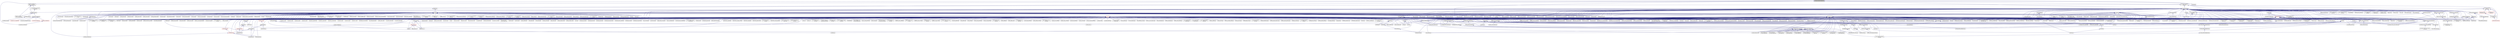 digraph "simple_component_base.hpp"
{
  edge [fontname="Helvetica",fontsize="10",labelfontname="Helvetica",labelfontsize="10"];
  node [fontname="Helvetica",fontsize="10",shape=record];
  Node215 [label="simple_component_base.hpp",height=0.2,width=0.4,color="black", fillcolor="grey75", style="filled", fontcolor="black"];
  Node215 -> Node216 [dir="back",color="midnightblue",fontsize="10",style="solid",fontname="Helvetica"];
  Node216 [label="partition_unordered\l_map_component.hpp",height=0.2,width=0.4,color="black", fillcolor="white", style="filled",URL="$d8/df3/partition__unordered__map__component_8hpp.html"];
  Node216 -> Node217 [dir="back",color="midnightblue",fontsize="10",style="solid",fontname="Helvetica"];
  Node217 [label="unordered_map.hpp",height=0.2,width=0.4,color="black", fillcolor="white", style="filled",URL="$d9/ddf/hpx_2components_2containers_2unordered_2unordered__map_8hpp.html"];
  Node217 -> Node218 [dir="back",color="midnightblue",fontsize="10",style="solid",fontname="Helvetica"];
  Node218 [label="component_storage.hpp",height=0.2,width=0.4,color="black", fillcolor="white", style="filled",URL="$d6/d36/components_2component__storage_2server_2component__storage_8hpp.html"];
  Node218 -> Node219 [dir="back",color="midnightblue",fontsize="10",style="solid",fontname="Helvetica"];
  Node219 [label="component_storage.hpp",height=0.2,width=0.4,color="red", fillcolor="white", style="filled",URL="$d0/dd6/components_2component__storage_2component__storage_8hpp.html"];
  Node218 -> Node224 [dir="back",color="midnightblue",fontsize="10",style="solid",fontname="Helvetica"];
  Node224 [label="migrate_from_storage.hpp",height=0.2,width=0.4,color="red", fillcolor="white", style="filled",URL="$d3/d9f/server_2migrate__from__storage_8hpp.html"];
  Node218 -> Node226 [dir="back",color="midnightblue",fontsize="10",style="solid",fontname="Helvetica"];
  Node226 [label="migrate_to_storage.hpp",height=0.2,width=0.4,color="red", fillcolor="white", style="filled",URL="$d4/d4c/server_2migrate__to__storage_8hpp.html"];
  Node226 -> Node227 [dir="back",color="midnightblue",fontsize="10",style="solid",fontname="Helvetica"];
  Node227 [label="component_module.cpp",height=0.2,width=0.4,color="black", fillcolor="white", style="filled",URL="$de/dc1/component__storage_2component__module_8cpp.html"];
  Node218 -> Node228 [dir="back",color="midnightblue",fontsize="10",style="solid",fontname="Helvetica"];
  Node228 [label="component_storage_server.cpp",height=0.2,width=0.4,color="black", fillcolor="white", style="filled",URL="$d4/dcb/component__storage__server_8cpp.html"];
  Node217 -> Node229 [dir="back",color="midnightblue",fontsize="10",style="solid",fontname="Helvetica"];
  Node229 [label="unordered_map.hpp",height=0.2,width=0.4,color="black", fillcolor="white", style="filled",URL="$d6/d06/hpx_2include_2unordered__map_8hpp.html"];
  Node229 -> Node230 [dir="back",color="midnightblue",fontsize="10",style="solid",fontname="Helvetica"];
  Node230 [label="unordered_map.cpp",height=0.2,width=0.4,color="black", fillcolor="white", style="filled",URL="$d1/d75/unordered__map_8cpp.html"];
  Node217 -> Node231 [dir="back",color="midnightblue",fontsize="10",style="solid",fontname="Helvetica"];
  Node231 [label="partition_unordered\l_map_component.cpp",height=0.2,width=0.4,color="black", fillcolor="white", style="filled",URL="$d5/d34/partition__unordered__map__component_8cpp.html"];
  Node216 -> Node232 [dir="back",color="midnightblue",fontsize="10",style="solid",fontname="Helvetica"];
  Node232 [label="unordered_map_segmented\l_iterator.hpp",height=0.2,width=0.4,color="black", fillcolor="white", style="filled",URL="$dc/dfd/unordered__map__segmented__iterator_8hpp.html"];
  Node232 -> Node217 [dir="back",color="midnightblue",fontsize="10",style="solid",fontname="Helvetica"];
  Node216 -> Node231 [dir="back",color="midnightblue",fontsize="10",style="solid",fontname="Helvetica"];
  Node215 -> Node233 [dir="back",color="midnightblue",fontsize="10",style="solid",fontname="Helvetica"];
  Node233 [label="components.hpp",height=0.2,width=0.4,color="black", fillcolor="white", style="filled",URL="$d2/d8d/components_8hpp.html"];
  Node233 -> Node234 [dir="back",color="midnightblue",fontsize="10",style="solid",fontname="Helvetica"];
  Node234 [label="accumulator.hpp",height=0.2,width=0.4,color="black", fillcolor="white", style="filled",URL="$d4/d9d/server_2accumulator_8hpp.html"];
  Node234 -> Node235 [dir="back",color="midnightblue",fontsize="10",style="solid",fontname="Helvetica"];
  Node235 [label="accumulator.cpp",height=0.2,width=0.4,color="black", fillcolor="white", style="filled",URL="$d1/d81/accumulator_8cpp.html"];
  Node234 -> Node236 [dir="back",color="midnightblue",fontsize="10",style="solid",fontname="Helvetica"];
  Node236 [label="accumulator.hpp",height=0.2,width=0.4,color="black", fillcolor="white", style="filled",URL="$d8/d5e/accumulator_8hpp.html"];
  Node236 -> Node237 [dir="back",color="midnightblue",fontsize="10",style="solid",fontname="Helvetica"];
  Node237 [label="accumulator_client.cpp",height=0.2,width=0.4,color="black", fillcolor="white", style="filled",URL="$d7/dd0/accumulator__client_8cpp.html"];
  Node233 -> Node236 [dir="back",color="midnightblue",fontsize="10",style="solid",fontname="Helvetica"];
  Node233 -> Node238 [dir="back",color="midnightblue",fontsize="10",style="solid",fontname="Helvetica"];
  Node238 [label="template_accumulator.hpp",height=0.2,width=0.4,color="black", fillcolor="white", style="filled",URL="$d0/d3f/server_2template__accumulator_8hpp.html"];
  Node238 -> Node239 [dir="back",color="midnightblue",fontsize="10",style="solid",fontname="Helvetica"];
  Node239 [label="template_accumulator.hpp",height=0.2,width=0.4,color="black", fillcolor="white", style="filled",URL="$dd/da9/template__accumulator_8hpp.html"];
  Node239 -> Node240 [dir="back",color="midnightblue",fontsize="10",style="solid",fontname="Helvetica"];
  Node240 [label="template_accumulator\l_client.cpp",height=0.2,width=0.4,color="black", fillcolor="white", style="filled",URL="$df/d93/template__accumulator__client_8cpp.html"];
  Node233 -> Node241 [dir="back",color="midnightblue",fontsize="10",style="solid",fontname="Helvetica"];
  Node241 [label="template_function_accumulator.hpp",height=0.2,width=0.4,color="black", fillcolor="white", style="filled",URL="$d7/da6/server_2template__function__accumulator_8hpp.html"];
  Node241 -> Node242 [dir="back",color="midnightblue",fontsize="10",style="solid",fontname="Helvetica"];
  Node242 [label="template_function_accumulator.cpp",height=0.2,width=0.4,color="black", fillcolor="white", style="filled",URL="$d5/d02/template__function__accumulator_8cpp.html"];
  Node241 -> Node243 [dir="back",color="midnightblue",fontsize="10",style="solid",fontname="Helvetica"];
  Node243 [label="template_function_accumulator.hpp",height=0.2,width=0.4,color="black", fillcolor="white", style="filled",URL="$d3/de9/template__function__accumulator_8hpp.html"];
  Node243 -> Node244 [dir="back",color="midnightblue",fontsize="10",style="solid",fontname="Helvetica"];
  Node244 [label="template_function_accumulator\l_client.cpp",height=0.2,width=0.4,color="black", fillcolor="white", style="filled",URL="$d0/dc6/template__function__accumulator__client_8cpp.html"];
  Node233 -> Node239 [dir="back",color="midnightblue",fontsize="10",style="solid",fontname="Helvetica"];
  Node233 -> Node242 [dir="back",color="midnightblue",fontsize="10",style="solid",fontname="Helvetica"];
  Node233 -> Node243 [dir="back",color="midnightblue",fontsize="10",style="solid",fontname="Helvetica"];
  Node233 -> Node245 [dir="back",color="midnightblue",fontsize="10",style="solid",fontname="Helvetica"];
  Node245 [label="allgather_module.cpp",height=0.2,width=0.4,color="black", fillcolor="white", style="filled",URL="$df/de4/allgather__module_8cpp.html"];
  Node233 -> Node246 [dir="back",color="midnightblue",fontsize="10",style="solid",fontname="Helvetica"];
  Node246 [label="allgather.hpp",height=0.2,width=0.4,color="black", fillcolor="white", style="filled",URL="$d4/d4a/allgather_8hpp.html"];
  Node246 -> Node245 [dir="back",color="midnightblue",fontsize="10",style="solid",fontname="Helvetica"];
  Node246 -> Node247 [dir="back",color="midnightblue",fontsize="10",style="solid",fontname="Helvetica"];
  Node247 [label="allgather.cpp",height=0.2,width=0.4,color="black", fillcolor="white", style="filled",URL="$d7/d06/allgather_8cpp.html"];
  Node246 -> Node248 [dir="back",color="midnightblue",fontsize="10",style="solid",fontname="Helvetica"];
  Node248 [label="ag_client.cpp",height=0.2,width=0.4,color="black", fillcolor="white", style="filled",URL="$d4/d5d/ag__client_8cpp.html"];
  Node233 -> Node249 [dir="back",color="midnightblue",fontsize="10",style="solid",fontname="Helvetica"];
  Node249 [label="allgather_and_gate.hpp",height=0.2,width=0.4,color="black", fillcolor="white", style="filled",URL="$d9/dbb/allgather__and__gate_8hpp.html"];
  Node249 -> Node245 [dir="back",color="midnightblue",fontsize="10",style="solid",fontname="Helvetica"];
  Node249 -> Node250 [dir="back",color="midnightblue",fontsize="10",style="solid",fontname="Helvetica"];
  Node250 [label="allgather_and_gate.cpp",height=0.2,width=0.4,color="black", fillcolor="white", style="filled",URL="$d1/d56/allgather__and__gate_8cpp.html"];
  Node249 -> Node248 [dir="back",color="midnightblue",fontsize="10",style="solid",fontname="Helvetica"];
  Node233 -> Node251 [dir="back",color="midnightblue",fontsize="10",style="solid",fontname="Helvetica"];
  Node251 [label="cancelable_action.cpp",height=0.2,width=0.4,color="black", fillcolor="white", style="filled",URL="$d5/d0c/cancelable__action_8cpp.html"];
  Node233 -> Node252 [dir="back",color="midnightblue",fontsize="10",style="solid",fontname="Helvetica"];
  Node252 [label="cancelable_action.hpp",height=0.2,width=0.4,color="black", fillcolor="white", style="filled",URL="$d5/d4d/server_2cancelable__action_8hpp.html"];
  Node252 -> Node251 [dir="back",color="midnightblue",fontsize="10",style="solid",fontname="Helvetica"];
  Node252 -> Node253 [dir="back",color="midnightblue",fontsize="10",style="solid",fontname="Helvetica"];
  Node253 [label="cancelable_action.hpp",height=0.2,width=0.4,color="black", fillcolor="white", style="filled",URL="$d0/da3/stubs_2cancelable__action_8hpp.html"];
  Node253 -> Node254 [dir="back",color="midnightblue",fontsize="10",style="solid",fontname="Helvetica"];
  Node254 [label="cancelable_action.hpp",height=0.2,width=0.4,color="black", fillcolor="white", style="filled",URL="$d6/d28/cancelable__action_8hpp.html"];
  Node254 -> Node255 [dir="back",color="midnightblue",fontsize="10",style="solid",fontname="Helvetica"];
  Node255 [label="cancelable_action_client.cpp",height=0.2,width=0.4,color="black", fillcolor="white", style="filled",URL="$d1/db8/cancelable__action__client_8cpp.html"];
  Node233 -> Node254 [dir="back",color="midnightblue",fontsize="10",style="solid",fontname="Helvetica"];
  Node233 -> Node256 [dir="back",color="midnightblue",fontsize="10",style="solid",fontname="Helvetica"];
  Node256 [label="hello_world_component.hpp",height=0.2,width=0.4,color="black", fillcolor="white", style="filled",URL="$df/df0/hello__world__component_8hpp.html"];
  Node256 -> Node257 [dir="back",color="midnightblue",fontsize="10",style="solid",fontname="Helvetica"];
  Node257 [label="hello_world_client.cpp",height=0.2,width=0.4,color="black", fillcolor="white", style="filled",URL="$d5/da6/hello__world__client_8cpp.html"];
  Node256 -> Node258 [dir="back",color="midnightblue",fontsize="10",style="solid",fontname="Helvetica"];
  Node258 [label="hello_world_component.cpp",height=0.2,width=0.4,color="black", fillcolor="white", style="filled",URL="$d8/daa/hello__world__component_8cpp.html"];
  Node233 -> Node259 [dir="back",color="midnightblue",fontsize="10",style="solid",fontname="Helvetica"];
  Node259 [label="row.hpp",height=0.2,width=0.4,color="black", fillcolor="white", style="filled",URL="$de/d74/server_2row_8hpp.html"];
  Node259 -> Node260 [dir="back",color="midnightblue",fontsize="10",style="solid",fontname="Helvetica"];
  Node260 [label="row.hpp",height=0.2,width=0.4,color="black", fillcolor="white", style="filled",URL="$dc/d69/row_8hpp.html"];
  Node260 -> Node261 [dir="back",color="midnightblue",fontsize="10",style="solid",fontname="Helvetica"];
  Node261 [label="grid.hpp",height=0.2,width=0.4,color="black", fillcolor="white", style="filled",URL="$dc/d8a/grid_8hpp.html"];
  Node261 -> Node262 [dir="back",color="midnightblue",fontsize="10",style="solid",fontname="Helvetica"];
  Node262 [label="jacobi.cpp",height=0.2,width=0.4,color="black", fillcolor="white", style="filled",URL="$d2/d27/jacobi_8cpp.html"];
  Node261 -> Node263 [dir="back",color="midnightblue",fontsize="10",style="solid",fontname="Helvetica"];
  Node263 [label="solver.hpp",height=0.2,width=0.4,color="black", fillcolor="white", style="filled",URL="$db/d9a/server_2solver_8hpp.html"];
  Node263 -> Node264 [dir="back",color="midnightblue",fontsize="10",style="solid",fontname="Helvetica"];
  Node264 [label="solver.hpp",height=0.2,width=0.4,color="black", fillcolor="white", style="filled",URL="$d2/d1c/solver_8hpp.html"];
  Node264 -> Node262 [dir="back",color="midnightblue",fontsize="10",style="solid",fontname="Helvetica"];
  Node263 -> Node265 [dir="back",color="midnightblue",fontsize="10",style="solid",fontname="Helvetica"];
  Node265 [label="solver.cpp",height=0.2,width=0.4,color="black", fillcolor="white", style="filled",URL="$d6/d94/solver_8cpp.html"];
  Node261 -> Node264 [dir="back",color="midnightblue",fontsize="10",style="solid",fontname="Helvetica"];
  Node261 -> Node266 [dir="back",color="midnightblue",fontsize="10",style="solid",fontname="Helvetica"];
  Node266 [label="grid.cpp",height=0.2,width=0.4,color="black", fillcolor="white", style="filled",URL="$d6/d1b/jacobi__component_2grid_8cpp.html"];
  Node260 -> Node267 [dir="back",color="midnightblue",fontsize="10",style="solid",fontname="Helvetica"];
  Node267 [label="stencil_iterator.hpp",height=0.2,width=0.4,color="black", fillcolor="white", style="filled",URL="$dc/d5c/server_2stencil__iterator_8hpp.html"];
  Node267 -> Node263 [dir="back",color="midnightblue",fontsize="10",style="solid",fontname="Helvetica"];
  Node267 -> Node268 [dir="back",color="midnightblue",fontsize="10",style="solid",fontname="Helvetica"];
  Node268 [label="stencil_iterator.cpp",height=0.2,width=0.4,color="black", fillcolor="white", style="filled",URL="$d6/de1/server_2stencil__iterator_8cpp.html"];
  Node267 -> Node269 [dir="back",color="midnightblue",fontsize="10",style="solid",fontname="Helvetica"];
  Node269 [label="stencil_iterator.cpp",height=0.2,width=0.4,color="black", fillcolor="white", style="filled",URL="$d7/d71/stencil__iterator_8cpp.html"];
  Node260 -> Node266 [dir="back",color="midnightblue",fontsize="10",style="solid",fontname="Helvetica"];
  Node259 -> Node270 [dir="back",color="midnightblue",fontsize="10",style="solid",fontname="Helvetica"];
  Node270 [label="row.cpp",height=0.2,width=0.4,color="black", fillcolor="white", style="filled",URL="$d3/d86/server_2row_8cpp.html"];
  Node233 -> Node267 [dir="back",color="midnightblue",fontsize="10",style="solid",fontname="Helvetica"];
  Node233 -> Node263 [dir="back",color="midnightblue",fontsize="10",style="solid",fontname="Helvetica"];
  Node233 -> Node271 [dir="back",color="midnightblue",fontsize="10",style="solid",fontname="Helvetica"];
  Node271 [label="jacobi_component.cpp",height=0.2,width=0.4,color="black", fillcolor="white", style="filled",URL="$d1/d25/jacobi__component_8cpp.html"];
  Node233 -> Node272 [dir="back",color="midnightblue",fontsize="10",style="solid",fontname="Helvetica"];
  Node272 [label="nqueen.hpp",height=0.2,width=0.4,color="black", fillcolor="white", style="filled",URL="$de/d58/server_2nqueen_8hpp.html"];
  Node272 -> Node273 [dir="back",color="midnightblue",fontsize="10",style="solid",fontname="Helvetica"];
  Node273 [label="nqueen.cpp",height=0.2,width=0.4,color="black", fillcolor="white", style="filled",URL="$db/dca/nqueen_8cpp.html"];
  Node272 -> Node274 [dir="back",color="midnightblue",fontsize="10",style="solid",fontname="Helvetica"];
  Node274 [label="nqueen.hpp",height=0.2,width=0.4,color="black", fillcolor="white", style="filled",URL="$da/dfd/stubs_2nqueen_8hpp.html"];
  Node274 -> Node275 [dir="back",color="midnightblue",fontsize="10",style="solid",fontname="Helvetica"];
  Node275 [label="nqueen.hpp",height=0.2,width=0.4,color="black", fillcolor="white", style="filled",URL="$d0/d07/nqueen_8hpp.html"];
  Node275 -> Node276 [dir="back",color="midnightblue",fontsize="10",style="solid",fontname="Helvetica"];
  Node276 [label="nqueen_client.cpp",height=0.2,width=0.4,color="black", fillcolor="white", style="filled",URL="$d3/d5e/nqueen__client_8cpp.html"];
  Node233 -> Node277 [dir="back",color="midnightblue",fontsize="10",style="solid",fontname="Helvetica"];
  Node277 [label="sine.cpp",height=0.2,width=0.4,color="black", fillcolor="white", style="filled",URL="$d3/d0d/server_2sine_8cpp.html"];
  Node233 -> Node278 [dir="back",color="midnightblue",fontsize="10",style="solid",fontname="Helvetica"];
  Node278 [label="component_ctors.cpp",height=0.2,width=0.4,color="black", fillcolor="white", style="filled",URL="$d3/d2a/component__ctors_8cpp.html"];
  Node233 -> Node279 [dir="back",color="midnightblue",fontsize="10",style="solid",fontname="Helvetica"];
  Node279 [label="component_in_executable.cpp",height=0.2,width=0.4,color="black", fillcolor="white", style="filled",URL="$d8/d4b/component__in__executable_8cpp.html"];
  Node233 -> Node280 [dir="back",color="midnightblue",fontsize="10",style="solid",fontname="Helvetica"];
  Node280 [label="component_inheritance.cpp",height=0.2,width=0.4,color="black", fillcolor="white", style="filled",URL="$d8/d55/component__inheritance_8cpp.html"];
  Node233 -> Node281 [dir="back",color="midnightblue",fontsize="10",style="solid",fontname="Helvetica"];
  Node281 [label="component_with_executor.cpp",height=0.2,width=0.4,color="black", fillcolor="white", style="filled",URL="$d4/d20/component__with__executor_8cpp.html"];
  Node233 -> Node282 [dir="back",color="midnightblue",fontsize="10",style="solid",fontname="Helvetica"];
  Node282 [label="factorial.cpp",height=0.2,width=0.4,color="black", fillcolor="white", style="filled",URL="$d9/d00/factorial_8cpp.html"];
  Node233 -> Node283 [dir="back",color="midnightblue",fontsize="10",style="solid",fontname="Helvetica"];
  Node283 [label="hello_world.cpp",height=0.2,width=0.4,color="black", fillcolor="white", style="filled",URL="$d0/d67/hello__world_8cpp.html"];
  Node233 -> Node284 [dir="back",color="midnightblue",fontsize="10",style="solid",fontname="Helvetica"];
  Node284 [label="latch_local.cpp",height=0.2,width=0.4,color="black", fillcolor="white", style="filled",URL="$dd/dd3/latch__local_8cpp.html"];
  Node233 -> Node285 [dir="back",color="midnightblue",fontsize="10",style="solid",fontname="Helvetica"];
  Node285 [label="latch_remote.cpp",height=0.2,width=0.4,color="black", fillcolor="white", style="filled",URL="$df/d59/latch__remote_8cpp.html"];
  Node233 -> Node286 [dir="back",color="midnightblue",fontsize="10",style="solid",fontname="Helvetica"];
  Node286 [label="pingpong.cpp",height=0.2,width=0.4,color="black", fillcolor="white", style="filled",URL="$dd/d4d/pingpong_8cpp.html"];
  Node233 -> Node287 [dir="back",color="midnightblue",fontsize="10",style="solid",fontname="Helvetica"];
  Node287 [label="random_mem_access.hpp",height=0.2,width=0.4,color="black", fillcolor="white", style="filled",URL="$d0/d19/server_2random__mem__access_8hpp.html"];
  Node287 -> Node288 [dir="back",color="midnightblue",fontsize="10",style="solid",fontname="Helvetica"];
  Node288 [label="random_mem_access.cpp",height=0.2,width=0.4,color="black", fillcolor="white", style="filled",URL="$d1/d51/random__mem__access_8cpp.html"];
  Node287 -> Node289 [dir="back",color="midnightblue",fontsize="10",style="solid",fontname="Helvetica"];
  Node289 [label="random_mem_access.hpp",height=0.2,width=0.4,color="black", fillcolor="white", style="filled",URL="$d3/d32/stubs_2random__mem__access_8hpp.html"];
  Node289 -> Node290 [dir="back",color="midnightblue",fontsize="10",style="solid",fontname="Helvetica"];
  Node290 [label="random_mem_access.hpp",height=0.2,width=0.4,color="black", fillcolor="white", style="filled",URL="$db/de8/random__mem__access_8hpp.html"];
  Node290 -> Node291 [dir="back",color="midnightblue",fontsize="10",style="solid",fontname="Helvetica"];
  Node291 [label="random_mem_access_client.cpp",height=0.2,width=0.4,color="black", fillcolor="white", style="filled",URL="$df/d1b/random__mem__access__client_8cpp.html"];
  Node233 -> Node292 [dir="back",color="midnightblue",fontsize="10",style="solid",fontname="Helvetica"];
  Node292 [label="sheneos_compare.cpp",height=0.2,width=0.4,color="black", fillcolor="white", style="filled",URL="$dc/d11/sheneos__compare_8cpp.html"];
  Node233 -> Node293 [dir="back",color="midnightblue",fontsize="10",style="solid",fontname="Helvetica"];
  Node293 [label="throttle.hpp",height=0.2,width=0.4,color="black", fillcolor="white", style="filled",URL="$db/dc9/server_2throttle_8hpp.html"];
  Node293 -> Node294 [dir="back",color="midnightblue",fontsize="10",style="solid",fontname="Helvetica"];
  Node294 [label="throttle.cpp",height=0.2,width=0.4,color="black", fillcolor="white", style="filled",URL="$de/d56/server_2throttle_8cpp.html"];
  Node293 -> Node295 [dir="back",color="midnightblue",fontsize="10",style="solid",fontname="Helvetica"];
  Node295 [label="throttle.hpp",height=0.2,width=0.4,color="black", fillcolor="white", style="filled",URL="$d5/dec/stubs_2throttle_8hpp.html"];
  Node295 -> Node296 [dir="back",color="midnightblue",fontsize="10",style="solid",fontname="Helvetica"];
  Node296 [label="throttle.hpp",height=0.2,width=0.4,color="black", fillcolor="white", style="filled",URL="$d2/d2e/throttle_8hpp.html"];
  Node296 -> Node297 [dir="back",color="midnightblue",fontsize="10",style="solid",fontname="Helvetica"];
  Node297 [label="throttle.cpp",height=0.2,width=0.4,color="black", fillcolor="white", style="filled",URL="$db/d02/throttle_8cpp.html"];
  Node296 -> Node298 [dir="back",color="midnightblue",fontsize="10",style="solid",fontname="Helvetica"];
  Node298 [label="throttle_client.cpp",height=0.2,width=0.4,color="black", fillcolor="white", style="filled",URL="$d0/db7/throttle__client_8cpp.html"];
  Node233 -> Node298 [dir="back",color="midnightblue",fontsize="10",style="solid",fontname="Helvetica"];
  Node233 -> Node299 [dir="back",color="midnightblue",fontsize="10",style="solid",fontname="Helvetica"];
  Node299 [label="simple_central_tuplespace.hpp",height=0.2,width=0.4,color="black", fillcolor="white", style="filled",URL="$db/d69/server_2simple__central__tuplespace_8hpp.html"];
  Node299 -> Node300 [dir="back",color="midnightblue",fontsize="10",style="solid",fontname="Helvetica"];
  Node300 [label="simple_central_tuplespace.cpp",height=0.2,width=0.4,color="black", fillcolor="white", style="filled",URL="$d3/dec/simple__central__tuplespace_8cpp.html"];
  Node299 -> Node301 [dir="back",color="midnightblue",fontsize="10",style="solid",fontname="Helvetica"];
  Node301 [label="simple_central_tuplespace.hpp",height=0.2,width=0.4,color="black", fillcolor="white", style="filled",URL="$d0/d4b/stubs_2simple__central__tuplespace_8hpp.html"];
  Node301 -> Node302 [dir="back",color="midnightblue",fontsize="10",style="solid",fontname="Helvetica"];
  Node302 [label="simple_central_tuplespace.hpp",height=0.2,width=0.4,color="black", fillcolor="white", style="filled",URL="$d5/ddd/simple__central__tuplespace_8hpp.html"];
  Node302 -> Node303 [dir="back",color="midnightblue",fontsize="10",style="solid",fontname="Helvetica"];
  Node303 [label="simple_central_tuplespace\l_client.cpp",height=0.2,width=0.4,color="black", fillcolor="white", style="filled",URL="$d1/d7b/simple__central__tuplespace__client_8cpp.html"];
  Node233 -> Node304 [dir="back",color="midnightblue",fontsize="10",style="solid",fontname="Helvetica"];
  Node304 [label="tuples_warehouse.hpp",height=0.2,width=0.4,color="black", fillcolor="white", style="filled",URL="$da/de6/tuples__warehouse_8hpp.html"];
  Node304 -> Node299 [dir="back",color="midnightblue",fontsize="10",style="solid",fontname="Helvetica"];
  Node233 -> Node302 [dir="back",color="midnightblue",fontsize="10",style="solid",fontname="Helvetica"];
  Node233 -> Node305 [dir="back",color="midnightblue",fontsize="10",style="solid",fontname="Helvetica"];
  Node305 [label="iostreams.hpp",height=0.2,width=0.4,color="black", fillcolor="white", style="filled",URL="$de/d22/iostreams_8hpp.html"];
  Node305 -> Node247 [dir="back",color="midnightblue",fontsize="10",style="solid",fontname="Helvetica"];
  Node305 -> Node250 [dir="back",color="midnightblue",fontsize="10",style="solid",fontname="Helvetica"];
  Node305 -> Node306 [dir="back",color="midnightblue",fontsize="10",style="solid",fontname="Helvetica"];
  Node306 [label="async_io_action.cpp",height=0.2,width=0.4,color="black", fillcolor="white", style="filled",URL="$d3/df5/async__io__action_8cpp.html"];
  Node305 -> Node307 [dir="back",color="midnightblue",fontsize="10",style="solid",fontname="Helvetica"];
  Node307 [label="async_io_external.cpp",height=0.2,width=0.4,color="black", fillcolor="white", style="filled",URL="$da/d9a/async__io__external_8cpp.html"];
  Node305 -> Node308 [dir="back",color="midnightblue",fontsize="10",style="solid",fontname="Helvetica"];
  Node308 [label="async_io_low_level.cpp",height=0.2,width=0.4,color="black", fillcolor="white", style="filled",URL="$dc/d10/async__io__low__level_8cpp.html"];
  Node305 -> Node309 [dir="back",color="midnightblue",fontsize="10",style="solid",fontname="Helvetica"];
  Node309 [label="async_io_simple.cpp",height=0.2,width=0.4,color="black", fillcolor="white", style="filled",URL="$da/db7/async__io__simple_8cpp.html"];
  Node305 -> Node310 [dir="back",color="midnightblue",fontsize="10",style="solid",fontname="Helvetica"];
  Node310 [label="os_thread_num.cpp",height=0.2,width=0.4,color="black", fillcolor="white", style="filled",URL="$d2/dfb/os__thread__num_8cpp.html"];
  Node305 -> Node311 [dir="back",color="midnightblue",fontsize="10",style="solid",fontname="Helvetica"];
  Node311 [label="rnd_future_reduce.cpp",height=0.2,width=0.4,color="black", fillcolor="white", style="filled",URL="$d1/db5/rnd__future__reduce_8cpp.html"];
  Node305 -> Node312 [dir="back",color="midnightblue",fontsize="10",style="solid",fontname="Helvetica"];
  Node312 [label="heartbeat_console.cpp",height=0.2,width=0.4,color="black", fillcolor="white", style="filled",URL="$da/de8/heartbeat__console_8cpp.html"];
  Node305 -> Node258 [dir="back",color="midnightblue",fontsize="10",style="solid",fontname="Helvetica"];
  Node305 -> Node262 [dir="back",color="midnightblue",fontsize="10",style="solid",fontname="Helvetica"];
  Node305 -> Node267 [dir="back",color="midnightblue",fontsize="10",style="solid",fontname="Helvetica"];
  Node305 -> Node266 [dir="back",color="midnightblue",fontsize="10",style="solid",fontname="Helvetica"];
  Node305 -> Node313 [dir="back",color="midnightblue",fontsize="10",style="solid",fontname="Helvetica"];
  Node313 [label="access_counter_set.cpp",height=0.2,width=0.4,color="black", fillcolor="white", style="filled",URL="$dc/d52/access__counter__set_8cpp.html"];
  Node305 -> Node314 [dir="back",color="midnightblue",fontsize="10",style="solid",fontname="Helvetica"];
  Node314 [label="1d_wave_equation.cpp",height=0.2,width=0.4,color="black", fillcolor="white", style="filled",URL="$da/dab/1d__wave__equation_8cpp.html"];
  Node305 -> Node315 [dir="back",color="midnightblue",fontsize="10",style="solid",fontname="Helvetica"];
  Node315 [label="allow_unknown_options.cpp",height=0.2,width=0.4,color="black", fillcolor="white", style="filled",URL="$d9/dc9/allow__unknown__options_8cpp.html"];
  Node305 -> Node316 [dir="back",color="midnightblue",fontsize="10",style="solid",fontname="Helvetica"];
  Node316 [label="command_line_handling.cpp",height=0.2,width=0.4,color="black", fillcolor="white", style="filled",URL="$d4/d05/examples_2quickstart_2command__line__handling_8cpp.html"];
  Node305 -> Node278 [dir="back",color="midnightblue",fontsize="10",style="solid",fontname="Helvetica"];
  Node305 -> Node279 [dir="back",color="midnightblue",fontsize="10",style="solid",fontname="Helvetica"];
  Node305 -> Node280 [dir="back",color="midnightblue",fontsize="10",style="solid",fontname="Helvetica"];
  Node305 -> Node281 [dir="back",color="midnightblue",fontsize="10",style="solid",fontname="Helvetica"];
  Node305 -> Node317 [dir="back",color="midnightblue",fontsize="10",style="solid",fontname="Helvetica"];
  Node317 [label="customize_async.cpp",height=0.2,width=0.4,color="black", fillcolor="white", style="filled",URL="$d0/d82/customize__async_8cpp.html"];
  Node305 -> Node318 [dir="back",color="midnightblue",fontsize="10",style="solid",fontname="Helvetica"];
  Node318 [label="enumerate_threads.cpp",height=0.2,width=0.4,color="black", fillcolor="white", style="filled",URL="$d3/dd4/enumerate__threads_8cpp.html"];
  Node305 -> Node319 [dir="back",color="midnightblue",fontsize="10",style="solid",fontname="Helvetica"];
  Node319 [label="error_handling.cpp",height=0.2,width=0.4,color="black", fillcolor="white", style="filled",URL="$d9/d96/error__handling_8cpp.html"];
  Node305 -> Node320 [dir="back",color="midnightblue",fontsize="10",style="solid",fontname="Helvetica"];
  Node320 [label="event_synchronization.cpp",height=0.2,width=0.4,color="black", fillcolor="white", style="filled",URL="$d0/d35/event__synchronization_8cpp.html"];
  Node305 -> Node321 [dir="back",color="midnightblue",fontsize="10",style="solid",fontname="Helvetica"];
  Node321 [label="fractals.cpp",height=0.2,width=0.4,color="black", fillcolor="white", style="filled",URL="$d8/d58/fractals_8cpp.html"];
  Node305 -> Node322 [dir="back",color="midnightblue",fontsize="10",style="solid",fontname="Helvetica"];
  Node322 [label="fractals_executor.cpp",height=0.2,width=0.4,color="black", fillcolor="white", style="filled",URL="$d9/da9/fractals__executor_8cpp.html"];
  Node305 -> Node283 [dir="back",color="midnightblue",fontsize="10",style="solid",fontname="Helvetica"];
  Node305 -> Node323 [dir="back",color="midnightblue",fontsize="10",style="solid",fontname="Helvetica"];
  Node323 [label="interval_timer.cpp",height=0.2,width=0.4,color="black", fillcolor="white", style="filled",URL="$de/df1/examples_2quickstart_2interval__timer_8cpp.html"];
  Node305 -> Node324 [dir="back",color="midnightblue",fontsize="10",style="solid",fontname="Helvetica"];
  Node324 [label="local_channel.cpp",height=0.2,width=0.4,color="black", fillcolor="white", style="filled",URL="$d0/d3e/local__channel_8cpp.html"];
  Node305 -> Node286 [dir="back",color="midnightblue",fontsize="10",style="solid",fontname="Helvetica"];
  Node305 -> Node325 [dir="back",color="midnightblue",fontsize="10",style="solid",fontname="Helvetica"];
  Node325 [label="shared_mutex.cpp",height=0.2,width=0.4,color="black", fillcolor="white", style="filled",URL="$da/d0b/shared__mutex_8cpp.html"];
  Node305 -> Node326 [dir="back",color="midnightblue",fontsize="10",style="solid",fontname="Helvetica"];
  Node326 [label="sierpinski.cpp",height=0.2,width=0.4,color="black", fillcolor="white", style="filled",URL="$d3/d7e/sierpinski_8cpp.html"];
  Node305 -> Node327 [dir="back",color="midnightblue",fontsize="10",style="solid",fontname="Helvetica"];
  Node327 [label="simple_future_continuation.cpp",height=0.2,width=0.4,color="black", fillcolor="white", style="filled",URL="$d8/d3c/simple__future__continuation_8cpp.html"];
  Node305 -> Node328 [dir="back",color="midnightblue",fontsize="10",style="solid",fontname="Helvetica"];
  Node328 [label="simplest_hello_world.cpp",height=0.2,width=0.4,color="black", fillcolor="white", style="filled",URL="$d7/ddc/simplest__hello__world_8cpp.html"];
  Node305 -> Node329 [dir="back",color="midnightblue",fontsize="10",style="solid",fontname="Helvetica"];
  Node329 [label="sort_by_key_demo.cpp",height=0.2,width=0.4,color="black", fillcolor="white", style="filled",URL="$da/d20/sort__by__key__demo_8cpp.html"];
  Node305 -> Node330 [dir="back",color="midnightblue",fontsize="10",style="solid",fontname="Helvetica"];
  Node330 [label="timed_futures.cpp",height=0.2,width=0.4,color="black", fillcolor="white", style="filled",URL="$d6/d8d/timed__futures_8cpp.html"];
  Node305 -> Node331 [dir="back",color="midnightblue",fontsize="10",style="solid",fontname="Helvetica"];
  Node331 [label="vector_counting_dotproduct.cpp",height=0.2,width=0.4,color="black", fillcolor="white", style="filled",URL="$df/de9/vector__counting__dotproduct_8cpp.html"];
  Node305 -> Node332 [dir="back",color="midnightblue",fontsize="10",style="solid",fontname="Helvetica"];
  Node332 [label="vector_zip_dotproduct.cpp",height=0.2,width=0.4,color="black", fillcolor="white", style="filled",URL="$dc/d18/vector__zip__dotproduct_8cpp.html"];
  Node305 -> Node333 [dir="back",color="midnightblue",fontsize="10",style="solid",fontname="Helvetica"];
  Node333 [label="oversubscribing_resource\l_partitioner.cpp",height=0.2,width=0.4,color="black", fillcolor="white", style="filled",URL="$dd/dee/oversubscribing__resource__partitioner_8cpp.html"];
  Node305 -> Node334 [dir="back",color="midnightblue",fontsize="10",style="solid",fontname="Helvetica"];
  Node334 [label="simple_resource_partitioner.cpp",height=0.2,width=0.4,color="black", fillcolor="white", style="filled",URL="$d5/df9/simple__resource__partitioner_8cpp.html"];
  Node305 -> Node335 [dir="back",color="midnightblue",fontsize="10",style="solid",fontname="Helvetica"];
  Node335 [label="thread_aware_timer.cpp",height=0.2,width=0.4,color="black", fillcolor="white", style="filled",URL="$df/d11/examples_2thread__aware__timer_2thread__aware__timer_8cpp.html"];
  Node305 -> Node303 [dir="back",color="midnightblue",fontsize="10",style="solid",fontname="Helvetica"];
  Node305 -> Node336 [dir="back",color="midnightblue",fontsize="10",style="solid",fontname="Helvetica"];
  Node336 [label="foreach_scaling.cpp",height=0.2,width=0.4,color="black", fillcolor="white", style="filled",URL="$d4/d94/foreach__scaling_8cpp.html"];
  Node305 -> Node337 [dir="back",color="midnightblue",fontsize="10",style="solid",fontname="Helvetica"];
  Node337 [label="future_overhead.cpp",height=0.2,width=0.4,color="black", fillcolor="white", style="filled",URL="$d3/d79/future__overhead_8cpp.html"];
  Node305 -> Node338 [dir="back",color="midnightblue",fontsize="10",style="solid",fontname="Helvetica"];
  Node338 [label="hpx_heterogeneous_timed\l_task_spawn.cpp",height=0.2,width=0.4,color="black", fillcolor="white", style="filled",URL="$dd/d27/hpx__heterogeneous__timed__task__spawn_8cpp.html"];
  Node305 -> Node339 [dir="back",color="midnightblue",fontsize="10",style="solid",fontname="Helvetica"];
  Node339 [label="hpx_homogeneous_timed\l_task_spawn_executors.cpp",height=0.2,width=0.4,color="black", fillcolor="white", style="filled",URL="$d1/d3b/hpx__homogeneous__timed__task__spawn__executors_8cpp.html"];
  Node305 -> Node340 [dir="back",color="midnightblue",fontsize="10",style="solid",fontname="Helvetica"];
  Node340 [label="parent_vs_child_stealing.cpp",height=0.2,width=0.4,color="black", fillcolor="white", style="filled",URL="$d2/d07/parent__vs__child__stealing_8cpp.html"];
  Node305 -> Node341 [dir="back",color="midnightblue",fontsize="10",style="solid",fontname="Helvetica"];
  Node341 [label="partitioned_vector\l_foreach.cpp",height=0.2,width=0.4,color="black", fillcolor="white", style="filled",URL="$df/d5f/partitioned__vector__foreach_8cpp.html"];
  Node305 -> Node342 [dir="back",color="midnightblue",fontsize="10",style="solid",fontname="Helvetica"];
  Node342 [label="serialization_overhead.cpp",height=0.2,width=0.4,color="black", fillcolor="white", style="filled",URL="$d3/df8/serialization__overhead_8cpp.html"];
  Node305 -> Node343 [dir="back",color="midnightblue",fontsize="10",style="solid",fontname="Helvetica"];
  Node343 [label="sizeof.cpp",height=0.2,width=0.4,color="black", fillcolor="white", style="filled",URL="$d3/d0f/sizeof_8cpp.html"];
  Node305 -> Node344 [dir="back",color="midnightblue",fontsize="10",style="solid",fontname="Helvetica"];
  Node344 [label="skynet.cpp",height=0.2,width=0.4,color="black", fillcolor="white", style="filled",URL="$d0/dc3/skynet_8cpp.html"];
  Node305 -> Node345 [dir="back",color="midnightblue",fontsize="10",style="solid",fontname="Helvetica"];
  Node345 [label="spinlock_overhead1.cpp",height=0.2,width=0.4,color="black", fillcolor="white", style="filled",URL="$d0/d32/spinlock__overhead1_8cpp.html"];
  Node305 -> Node346 [dir="back",color="midnightblue",fontsize="10",style="solid",fontname="Helvetica"];
  Node346 [label="spinlock_overhead2.cpp",height=0.2,width=0.4,color="black", fillcolor="white", style="filled",URL="$de/d55/spinlock__overhead2_8cpp.html"];
  Node305 -> Node347 [dir="back",color="midnightblue",fontsize="10",style="solid",fontname="Helvetica"];
  Node347 [label="stencil3_iterators.cpp",height=0.2,width=0.4,color="black", fillcolor="white", style="filled",URL="$db/d9e/stencil3__iterators_8cpp.html"];
  Node305 -> Node348 [dir="back",color="midnightblue",fontsize="10",style="solid",fontname="Helvetica"];
  Node348 [label="stream.cpp",height=0.2,width=0.4,color="black", fillcolor="white", style="filled",URL="$da/d5f/stream_8cpp.html"];
  Node305 -> Node349 [dir="back",color="midnightblue",fontsize="10",style="solid",fontname="Helvetica"];
  Node349 [label="transform_reduce_binary\l_scaling.cpp",height=0.2,width=0.4,color="black", fillcolor="white", style="filled",URL="$d1/dae/transform__reduce__binary__scaling_8cpp.html"];
  Node305 -> Node350 [dir="back",color="midnightblue",fontsize="10",style="solid",fontname="Helvetica"];
  Node350 [label="transform_reduce_scaling.cpp",height=0.2,width=0.4,color="black", fillcolor="white", style="filled",URL="$db/d2a/transform__reduce__scaling_8cpp.html"];
  Node305 -> Node351 [dir="back",color="midnightblue",fontsize="10",style="solid",fontname="Helvetica"];
  Node351 [label="wait_all_timings.cpp",height=0.2,width=0.4,color="black", fillcolor="white", style="filled",URL="$d5/da1/wait__all__timings_8cpp.html"];
  Node305 -> Node352 [dir="back",color="midnightblue",fontsize="10",style="solid",fontname="Helvetica"];
  Node352 [label="minmax_element_performance.cpp",height=0.2,width=0.4,color="black", fillcolor="white", style="filled",URL="$d9/d93/minmax__element__performance_8cpp.html"];
  Node305 -> Node353 [dir="back",color="midnightblue",fontsize="10",style="solid",fontname="Helvetica"];
  Node353 [label="osu_bcast.cpp",height=0.2,width=0.4,color="black", fillcolor="white", style="filled",URL="$d3/dca/osu__bcast_8cpp.html"];
  Node305 -> Node354 [dir="back",color="midnightblue",fontsize="10",style="solid",fontname="Helvetica"];
  Node354 [label="osu_bibw.cpp",height=0.2,width=0.4,color="black", fillcolor="white", style="filled",URL="$d2/d04/osu__bibw_8cpp.html"];
  Node305 -> Node355 [dir="back",color="midnightblue",fontsize="10",style="solid",fontname="Helvetica"];
  Node355 [label="osu_bw.cpp",height=0.2,width=0.4,color="black", fillcolor="white", style="filled",URL="$d4/d20/osu__bw_8cpp.html"];
  Node305 -> Node356 [dir="back",color="midnightblue",fontsize="10",style="solid",fontname="Helvetica"];
  Node356 [label="osu_latency.cpp",height=0.2,width=0.4,color="black", fillcolor="white", style="filled",URL="$df/d58/osu__latency_8cpp.html"];
  Node305 -> Node357 [dir="back",color="midnightblue",fontsize="10",style="solid",fontname="Helvetica"];
  Node357 [label="osu_multi_lat.cpp",height=0.2,width=0.4,color="black", fillcolor="white", style="filled",URL="$d7/d91/osu__multi__lat_8cpp.html"];
  Node305 -> Node358 [dir="back",color="midnightblue",fontsize="10",style="solid",fontname="Helvetica"];
  Node358 [label="osu_scatter.cpp",height=0.2,width=0.4,color="black", fillcolor="white", style="filled",URL="$d4/d4c/osu__scatter_8cpp.html"];
  Node305 -> Node359 [dir="back",color="midnightblue",fontsize="10",style="solid",fontname="Helvetica"];
  Node359 [label="pingpong_performance.cpp",height=0.2,width=0.4,color="black", fillcolor="white", style="filled",URL="$de/d03/pingpong__performance_8cpp.html"];
  Node305 -> Node360 [dir="back",color="midnightblue",fontsize="10",style="solid",fontname="Helvetica"];
  Node360 [label="plain_action_1330.cpp",height=0.2,width=0.4,color="black", fillcolor="white", style="filled",URL="$d4/def/plain__action__1330_8cpp.html"];
  Node305 -> Node361 [dir="back",color="midnightblue",fontsize="10",style="solid",fontname="Helvetica"];
  Node361 [label="client_1950.cpp",height=0.2,width=0.4,color="black", fillcolor="white", style="filled",URL="$d0/d79/client__1950_8cpp.html"];
  Node305 -> Node362 [dir="back",color="midnightblue",fontsize="10",style="solid",fontname="Helvetica"];
  Node362 [label="lost_output_2236.cpp",height=0.2,width=0.4,color="black", fillcolor="white", style="filled",URL="$db/dd0/lost__output__2236_8cpp.html"];
  Node305 -> Node363 [dir="back",color="midnightblue",fontsize="10",style="solid",fontname="Helvetica"];
  Node363 [label="no_output_1173.cpp",height=0.2,width=0.4,color="black", fillcolor="white", style="filled",URL="$de/d67/no__output__1173_8cpp.html"];
  Node305 -> Node364 [dir="back",color="midnightblue",fontsize="10",style="solid",fontname="Helvetica"];
  Node364 [label="dataflow_future_swap.cpp",height=0.2,width=0.4,color="black", fillcolor="white", style="filled",URL="$dc/d8c/dataflow__future__swap_8cpp.html"];
  Node305 -> Node365 [dir="back",color="midnightblue",fontsize="10",style="solid",fontname="Helvetica"];
  Node365 [label="dataflow_future_swap2.cpp",height=0.2,width=0.4,color="black", fillcolor="white", style="filled",URL="$d1/db3/dataflow__future__swap2_8cpp.html"];
  Node305 -> Node366 [dir="back",color="midnightblue",fontsize="10",style="solid",fontname="Helvetica"];
  Node366 [label="promise_1620.cpp",height=0.2,width=0.4,color="black", fillcolor="white", style="filled",URL="$d2/d67/promise__1620_8cpp.html"];
  Node305 -> Node367 [dir="back",color="midnightblue",fontsize="10",style="solid",fontname="Helvetica"];
  Node367 [label="wait_all_hang_1946.cpp",height=0.2,width=0.4,color="black", fillcolor="white", style="filled",URL="$d5/d69/wait__all__hang__1946_8cpp.html"];
  Node305 -> Node368 [dir="back",color="midnightblue",fontsize="10",style="solid",fontname="Helvetica"];
  Node368 [label="function_argument.cpp",height=0.2,width=0.4,color="black", fillcolor="white", style="filled",URL="$db/da3/function__argument_8cpp.html"];
  Node305 -> Node369 [dir="back",color="midnightblue",fontsize="10",style="solid",fontname="Helvetica"];
  Node369 [label="function_serialization\l_728.cpp",height=0.2,width=0.4,color="black", fillcolor="white", style="filled",URL="$d8/db1/function__serialization__728_8cpp.html"];
  Node305 -> Node370 [dir="back",color="midnightblue",fontsize="10",style="solid",fontname="Helvetica"];
  Node370 [label="managed_refcnt_checker.cpp",height=0.2,width=0.4,color="black", fillcolor="white", style="filled",URL="$d7/d11/server_2managed__refcnt__checker_8cpp.html"];
  Node305 -> Node371 [dir="back",color="midnightblue",fontsize="10",style="solid",fontname="Helvetica"];
  Node371 [label="simple_refcnt_checker.cpp",height=0.2,width=0.4,color="black", fillcolor="white", style="filled",URL="$d7/d14/server_2simple__refcnt__checker_8cpp.html"];
  Node305 -> Node372 [dir="back",color="midnightblue",fontsize="10",style="solid",fontname="Helvetica"];
  Node372 [label="credit_exhaustion.cpp",height=0.2,width=0.4,color="black", fillcolor="white", style="filled",URL="$d6/d80/credit__exhaustion_8cpp.html"];
  Node305 -> Node373 [dir="back",color="midnightblue",fontsize="10",style="solid",fontname="Helvetica"];
  Node373 [label="local_address_rebind.cpp",height=0.2,width=0.4,color="black", fillcolor="white", style="filled",URL="$d1/d4f/local__address__rebind_8cpp.html"];
  Node305 -> Node374 [dir="back",color="midnightblue",fontsize="10",style="solid",fontname="Helvetica"];
  Node374 [label="local_embedded_ref\l_to_local_object.cpp",height=0.2,width=0.4,color="black", fillcolor="white", style="filled",URL="$d6/d54/local__embedded__ref__to__local__object_8cpp.html"];
  Node305 -> Node375 [dir="back",color="midnightblue",fontsize="10",style="solid",fontname="Helvetica"];
  Node375 [label="local_embedded_ref\l_to_remote_object.cpp",height=0.2,width=0.4,color="black", fillcolor="white", style="filled",URL="$d6/d34/local__embedded__ref__to__remote__object_8cpp.html"];
  Node305 -> Node376 [dir="back",color="midnightblue",fontsize="10",style="solid",fontname="Helvetica"];
  Node376 [label="refcnted_symbol_to\l_local_object.cpp",height=0.2,width=0.4,color="black", fillcolor="white", style="filled",URL="$d9/deb/refcnted__symbol__to__local__object_8cpp.html"];
  Node305 -> Node377 [dir="back",color="midnightblue",fontsize="10",style="solid",fontname="Helvetica"];
  Node377 [label="refcnted_symbol_to\l_remote_object.cpp",height=0.2,width=0.4,color="black", fillcolor="white", style="filled",URL="$dd/d20/refcnted__symbol__to__remote__object_8cpp.html"];
  Node305 -> Node378 [dir="back",color="midnightblue",fontsize="10",style="solid",fontname="Helvetica"];
  Node378 [label="remote_embedded_ref\l_to_local_object.cpp",height=0.2,width=0.4,color="black", fillcolor="white", style="filled",URL="$d4/ded/remote__embedded__ref__to__local__object_8cpp.html"];
  Node305 -> Node379 [dir="back",color="midnightblue",fontsize="10",style="solid",fontname="Helvetica"];
  Node379 [label="remote_embedded_ref\l_to_remote_object.cpp",height=0.2,width=0.4,color="black", fillcolor="white", style="filled",URL="$dc/dca/remote__embedded__ref__to__remote__object_8cpp.html"];
  Node305 -> Node380 [dir="back",color="midnightblue",fontsize="10",style="solid",fontname="Helvetica"];
  Node380 [label="scoped_ref_to_local\l_object.cpp",height=0.2,width=0.4,color="black", fillcolor="white", style="filled",URL="$d6/da4/scoped__ref__to__local__object_8cpp.html"];
  Node305 -> Node381 [dir="back",color="midnightblue",fontsize="10",style="solid",fontname="Helvetica"];
  Node381 [label="scoped_ref_to_remote\l_object.cpp",height=0.2,width=0.4,color="black", fillcolor="white", style="filled",URL="$de/d85/scoped__ref__to__remote__object_8cpp.html"];
  Node305 -> Node382 [dir="back",color="midnightblue",fontsize="10",style="solid",fontname="Helvetica"];
  Node382 [label="split_credit.cpp",height=0.2,width=0.4,color="black", fillcolor="white", style="filled",URL="$dc/d1c/split__credit_8cpp.html"];
  Node305 -> Node383 [dir="back",color="midnightblue",fontsize="10",style="solid",fontname="Helvetica"];
  Node383 [label="uncounted_symbol_to\l_local_object.cpp",height=0.2,width=0.4,color="black", fillcolor="white", style="filled",URL="$de/d5f/uncounted__symbol__to__local__object_8cpp.html"];
  Node305 -> Node384 [dir="back",color="midnightblue",fontsize="10",style="solid",fontname="Helvetica"];
  Node384 [label="uncounted_symbol_to\l_remote_object.cpp",height=0.2,width=0.4,color="black", fillcolor="white", style="filled",URL="$d5/d86/uncounted__symbol__to__remote__object_8cpp.html"];
  Node305 -> Node385 [dir="back",color="midnightblue",fontsize="10",style="solid",fontname="Helvetica"];
  Node385 [label="test.cpp",height=0.2,width=0.4,color="black", fillcolor="white", style="filled",URL="$df/dac/test_8cpp.html"];
  Node305 -> Node386 [dir="back",color="midnightblue",fontsize="10",style="solid",fontname="Helvetica"];
  Node386 [label="inheritance_2_classes\l_abstract.cpp",height=0.2,width=0.4,color="black", fillcolor="white", style="filled",URL="$dd/d8e/inheritance__2__classes__abstract_8cpp.html"];
  Node305 -> Node387 [dir="back",color="midnightblue",fontsize="10",style="solid",fontname="Helvetica"];
  Node387 [label="inheritance_2_classes\l_concrete.cpp",height=0.2,width=0.4,color="black", fillcolor="white", style="filled",URL="$d8/dc5/inheritance__2__classes__concrete_8cpp.html"];
  Node305 -> Node388 [dir="back",color="midnightblue",fontsize="10",style="solid",fontname="Helvetica"];
  Node388 [label="inheritance_3_classes\l_1_abstract.cpp",height=0.2,width=0.4,color="black", fillcolor="white", style="filled",URL="$dc/dfb/inheritance__3__classes__1__abstract_8cpp.html"];
  Node305 -> Node389 [dir="back",color="midnightblue",fontsize="10",style="solid",fontname="Helvetica"];
  Node389 [label="inheritance_3_classes\l_2_abstract.cpp",height=0.2,width=0.4,color="black", fillcolor="white", style="filled",URL="$dd/d34/inheritance__3__classes__2__abstract_8cpp.html"];
  Node305 -> Node390 [dir="back",color="midnightblue",fontsize="10",style="solid",fontname="Helvetica"];
  Node390 [label="inheritance_3_classes\l_concrete.cpp",height=0.2,width=0.4,color="black", fillcolor="white", style="filled",URL="$de/d09/inheritance__3__classes__concrete_8cpp.html"];
  Node305 -> Node391 [dir="back",color="midnightblue",fontsize="10",style="solid",fontname="Helvetica"];
  Node391 [label="migrate_component.cpp",height=0.2,width=0.4,color="black", fillcolor="white", style="filled",URL="$dc/d78/migrate__component_8cpp.html"];
  Node305 -> Node392 [dir="back",color="midnightblue",fontsize="10",style="solid",fontname="Helvetica"];
  Node392 [label="task_block.cpp",height=0.2,width=0.4,color="black", fillcolor="white", style="filled",URL="$d8/d7d/task__block_8cpp.html"];
  Node305 -> Node393 [dir="back",color="midnightblue",fontsize="10",style="solid",fontname="Helvetica"];
  Node393 [label="task_block_executor.cpp",height=0.2,width=0.4,color="black", fillcolor="white", style="filled",URL="$d7/df6/task__block__executor_8cpp.html"];
  Node305 -> Node394 [dir="back",color="midnightblue",fontsize="10",style="solid",fontname="Helvetica"];
  Node394 [label="task_block_par.cpp",height=0.2,width=0.4,color="black", fillcolor="white", style="filled",URL="$d9/df1/task__block__par_8cpp.html"];
  Node305 -> Node395 [dir="back",color="midnightblue",fontsize="10",style="solid",fontname="Helvetica"];
  Node395 [label="put_parcels.cpp",height=0.2,width=0.4,color="black", fillcolor="white", style="filled",URL="$df/d23/put__parcels_8cpp.html"];
  Node305 -> Node396 [dir="back",color="midnightblue",fontsize="10",style="solid",fontname="Helvetica"];
  Node396 [label="put_parcels_with_coalescing.cpp",height=0.2,width=0.4,color="black", fillcolor="white", style="filled",URL="$d6/dca/put__parcels__with__coalescing_8cpp.html"];
  Node305 -> Node397 [dir="back",color="midnightblue",fontsize="10",style="solid",fontname="Helvetica"];
  Node397 [label="put_parcels_with_compression.cpp",height=0.2,width=0.4,color="black", fillcolor="white", style="filled",URL="$df/d62/put__parcels__with__compression_8cpp.html"];
  Node233 -> Node398 [dir="back",color="midnightblue",fontsize="10",style="solid",fontname="Helvetica"];
  Node398 [label="runtime.hpp",height=0.2,width=0.4,color="black", fillcolor="white", style="filled",URL="$d5/d15/include_2runtime_8hpp.html"];
  Node398 -> Node306 [dir="back",color="midnightblue",fontsize="10",style="solid",fontname="Helvetica"];
  Node398 -> Node307 [dir="back",color="midnightblue",fontsize="10",style="solid",fontname="Helvetica"];
  Node398 -> Node308 [dir="back",color="midnightblue",fontsize="10",style="solid",fontname="Helvetica"];
  Node398 -> Node309 [dir="back",color="midnightblue",fontsize="10",style="solid",fontname="Helvetica"];
  Node398 -> Node311 [dir="back",color="midnightblue",fontsize="10",style="solid",fontname="Helvetica"];
  Node398 -> Node333 [dir="back",color="midnightblue",fontsize="10",style="solid",fontname="Helvetica"];
  Node398 -> Node399 [dir="back",color="midnightblue",fontsize="10",style="solid",fontname="Helvetica"];
  Node399 [label="system_characteristics.hpp",height=0.2,width=0.4,color="black", fillcolor="white", style="filled",URL="$d0/d07/system__characteristics_8hpp.html"];
  Node399 -> Node333 [dir="back",color="midnightblue",fontsize="10",style="solid",fontname="Helvetica"];
  Node399 -> Node334 [dir="back",color="midnightblue",fontsize="10",style="solid",fontname="Helvetica"];
  Node398 -> Node334 [dir="back",color="midnightblue",fontsize="10",style="solid",fontname="Helvetica"];
  Node398 -> Node400 [dir="back",color="midnightblue",fontsize="10",style="solid",fontname="Helvetica"];
  Node400 [label="hpx.hpp",height=0.2,width=0.4,color="red", fillcolor="white", style="filled",URL="$d0/daa/hpx_8hpp.html"];
  Node400 -> Node401 [dir="back",color="midnightblue",fontsize="10",style="solid",fontname="Helvetica"];
  Node401 [label="1d_stencil_1.cpp",height=0.2,width=0.4,color="black", fillcolor="white", style="filled",URL="$d2/db1/1d__stencil__1_8cpp.html"];
  Node400 -> Node402 [dir="back",color="midnightblue",fontsize="10",style="solid",fontname="Helvetica"];
  Node402 [label="1d_stencil_2.cpp",height=0.2,width=0.4,color="black", fillcolor="white", style="filled",URL="$d3/dd1/1d__stencil__2_8cpp.html"];
  Node400 -> Node403 [dir="back",color="midnightblue",fontsize="10",style="solid",fontname="Helvetica"];
  Node403 [label="1d_stencil_3.cpp",height=0.2,width=0.4,color="black", fillcolor="white", style="filled",URL="$db/d19/1d__stencil__3_8cpp.html"];
  Node400 -> Node404 [dir="back",color="midnightblue",fontsize="10",style="solid",fontname="Helvetica"];
  Node404 [label="1d_stencil_4.cpp",height=0.2,width=0.4,color="black", fillcolor="white", style="filled",URL="$d1/d7d/1d__stencil__4_8cpp.html"];
  Node400 -> Node405 [dir="back",color="midnightblue",fontsize="10",style="solid",fontname="Helvetica"];
  Node405 [label="1d_stencil_4_parallel.cpp",height=0.2,width=0.4,color="black", fillcolor="white", style="filled",URL="$d6/d05/1d__stencil__4__parallel_8cpp.html"];
  Node400 -> Node406 [dir="back",color="midnightblue",fontsize="10",style="solid",fontname="Helvetica"];
  Node406 [label="1d_stencil_4_repart.cpp",height=0.2,width=0.4,color="black", fillcolor="white", style="filled",URL="$d0/d6b/1d__stencil__4__repart_8cpp.html"];
  Node400 -> Node407 [dir="back",color="midnightblue",fontsize="10",style="solid",fontname="Helvetica"];
  Node407 [label="1d_stencil_4_throttle.cpp",height=0.2,width=0.4,color="black", fillcolor="white", style="filled",URL="$d6/de5/1d__stencil__4__throttle_8cpp.html"];
  Node400 -> Node408 [dir="back",color="midnightblue",fontsize="10",style="solid",fontname="Helvetica"];
  Node408 [label="1d_stencil_5.cpp",height=0.2,width=0.4,color="black", fillcolor="white", style="filled",URL="$d7/d2a/1d__stencil__5_8cpp.html"];
  Node400 -> Node409 [dir="back",color="midnightblue",fontsize="10",style="solid",fontname="Helvetica"];
  Node409 [label="1d_stencil_6.cpp",height=0.2,width=0.4,color="black", fillcolor="white", style="filled",URL="$db/de7/1d__stencil__6_8cpp.html"];
  Node400 -> Node410 [dir="back",color="midnightblue",fontsize="10",style="solid",fontname="Helvetica"];
  Node410 [label="1d_stencil_7.cpp",height=0.2,width=0.4,color="black", fillcolor="white", style="filled",URL="$d4/d5a/1d__stencil__7_8cpp.html"];
  Node400 -> Node411 [dir="back",color="midnightblue",fontsize="10",style="solid",fontname="Helvetica"];
  Node411 [label="1d_stencil_8.cpp",height=0.2,width=0.4,color="black", fillcolor="white", style="filled",URL="$df/de0/1d__stencil__8_8cpp.html"];
  Node400 -> Node235 [dir="back",color="midnightblue",fontsize="10",style="solid",fontname="Helvetica"];
  Node400 -> Node234 [dir="back",color="midnightblue",fontsize="10",style="solid",fontname="Helvetica"];
  Node400 -> Node241 [dir="back",color="midnightblue",fontsize="10",style="solid",fontname="Helvetica"];
  Node400 -> Node412 [dir="back",color="midnightblue",fontsize="10",style="solid",fontname="Helvetica"];
  Node412 [label="template_accumulator.cpp",height=0.2,width=0.4,color="black", fillcolor="white", style="filled",URL="$d0/d4a/template__accumulator_8cpp.html"];
  Node400 -> Node242 [dir="back",color="midnightblue",fontsize="10",style="solid",fontname="Helvetica"];
  Node400 -> Node243 [dir="back",color="midnightblue",fontsize="10",style="solid",fontname="Helvetica"];
  Node400 -> Node245 [dir="back",color="midnightblue",fontsize="10",style="solid",fontname="Helvetica"];
  Node400 -> Node247 [dir="back",color="midnightblue",fontsize="10",style="solid",fontname="Helvetica"];
  Node400 -> Node250 [dir="back",color="midnightblue",fontsize="10",style="solid",fontname="Helvetica"];
  Node400 -> Node248 [dir="back",color="midnightblue",fontsize="10",style="solid",fontname="Helvetica"];
  Node400 -> Node413 [dir="back",color="midnightblue",fontsize="10",style="solid",fontname="Helvetica"];
  Node413 [label="hpx_thread_phase.cpp",height=0.2,width=0.4,color="black", fillcolor="white", style="filled",URL="$d5/dca/hpx__thread__phase_8cpp.html"];
  Node400 -> Node310 [dir="back",color="midnightblue",fontsize="10",style="solid",fontname="Helvetica"];
  Node400 -> Node251 [dir="back",color="midnightblue",fontsize="10",style="solid",fontname="Helvetica"];
  Node400 -> Node252 [dir="back",color="midnightblue",fontsize="10",style="solid",fontname="Helvetica"];
  Node400 -> Node253 [dir="back",color="midnightblue",fontsize="10",style="solid",fontname="Helvetica"];
  Node400 -> Node255 [dir="back",color="midnightblue",fontsize="10",style="solid",fontname="Helvetica"];
  Node400 -> Node414 [dir="back",color="midnightblue",fontsize="10",style="solid",fontname="Helvetica"];
  Node414 [label="cublas_matmul.cpp",height=0.2,width=0.4,color="black", fillcolor="white", style="filled",URL="$dd/d84/cublas__matmul_8cpp.html"];
  Node400 -> Node415 [dir="back",color="midnightblue",fontsize="10",style="solid",fontname="Helvetica"];
  Node415 [label="win_perf_counters.cpp",height=0.2,width=0.4,color="black", fillcolor="white", style="filled",URL="$d8/d11/win__perf__counters_8cpp.html"];
  Node400 -> Node416 [dir="back",color="midnightblue",fontsize="10",style="solid",fontname="Helvetica"];
  Node416 [label="win_perf_counters.hpp",height=0.2,width=0.4,color="black", fillcolor="white", style="filled",URL="$d5/da7/win__perf__counters_8hpp.html"];
  Node400 -> Node256 [dir="back",color="midnightblue",fontsize="10",style="solid",fontname="Helvetica"];
  Node400 -> Node417 [dir="back",color="midnightblue",fontsize="10",style="solid",fontname="Helvetica"];
  Node417 [label="interpolate1d.cpp",height=0.2,width=0.4,color="black", fillcolor="white", style="filled",URL="$d0/d05/interpolate1d_8cpp.html"];
  Node400 -> Node418 [dir="back",color="midnightblue",fontsize="10",style="solid",fontname="Helvetica"];
  Node418 [label="partition.hpp",height=0.2,width=0.4,color="black", fillcolor="white", style="filled",URL="$d0/d7a/examples_2interpolate1d_2interpolate1d_2partition_8hpp.html"];
  Node418 -> Node417 [dir="back",color="midnightblue",fontsize="10",style="solid",fontname="Helvetica"];
  Node418 -> Node419 [dir="back",color="midnightblue",fontsize="10",style="solid",fontname="Helvetica"];
  Node419 [label="interpolate1d.hpp",height=0.2,width=0.4,color="red", fillcolor="white", style="filled",URL="$d4/dc7/interpolate1d_8hpp.html"];
  Node419 -> Node417 [dir="back",color="midnightblue",fontsize="10",style="solid",fontname="Helvetica"];
  Node400 -> Node421 [dir="back",color="midnightblue",fontsize="10",style="solid",fontname="Helvetica"];
  Node421 [label="partition.hpp",height=0.2,width=0.4,color="black", fillcolor="white", style="filled",URL="$d0/dff/examples_2interpolate1d_2interpolate1d_2server_2partition_8hpp.html"];
  Node421 -> Node418 [dir="back",color="midnightblue",fontsize="10",style="solid",fontname="Helvetica"];
  Node421 -> Node422 [dir="back",color="midnightblue",fontsize="10",style="solid",fontname="Helvetica"];
  Node422 [label="partition.cpp",height=0.2,width=0.4,color="black", fillcolor="white", style="filled",URL="$d0/d4f/examples_2interpolate1d_2interpolate1d_2server_2partition_8cpp.html"];
  Node400 -> Node419 [dir="back",color="midnightblue",fontsize="10",style="solid",fontname="Helvetica"];
  Node400 -> Node423 [dir="back",color="midnightblue",fontsize="10",style="solid",fontname="Helvetica"];
  Node423 [label="read_values.cpp",height=0.2,width=0.4,color="black", fillcolor="white", style="filled",URL="$d0/d8c/interpolate1d_2interpolate1d_2read__values_8cpp.html"];
  Node400 -> Node422 [dir="back",color="midnightblue",fontsize="10",style="solid",fontname="Helvetica"];
  Node400 -> Node262 [dir="back",color="midnightblue",fontsize="10",style="solid",fontname="Helvetica"];
  Node400 -> Node266 [dir="back",color="midnightblue",fontsize="10",style="solid",fontname="Helvetica"];
  Node400 -> Node270 [dir="back",color="midnightblue",fontsize="10",style="solid",fontname="Helvetica"];
  Node400 -> Node265 [dir="back",color="midnightblue",fontsize="10",style="solid",fontname="Helvetica"];
  Node400 -> Node268 [dir="back",color="midnightblue",fontsize="10",style="solid",fontname="Helvetica"];
  Node400 -> Node269 [dir="back",color="midnightblue",fontsize="10",style="solid",fontname="Helvetica"];
  Node400 -> Node424 [dir="back",color="midnightblue",fontsize="10",style="solid",fontname="Helvetica"];
  Node424 [label="jacobi.cpp",height=0.2,width=0.4,color="black", fillcolor="white", style="filled",URL="$d3/d44/smp_2jacobi_8cpp.html"];
  Node400 -> Node425 [dir="back",color="midnightblue",fontsize="10",style="solid",fontname="Helvetica"];
  Node425 [label="jacobi_hpx.cpp",height=0.2,width=0.4,color="black", fillcolor="white", style="filled",URL="$d8/d72/jacobi__hpx_8cpp.html"];
  Node400 -> Node426 [dir="back",color="midnightblue",fontsize="10",style="solid",fontname="Helvetica"];
  Node426 [label="jacobi_nonuniform.cpp",height=0.2,width=0.4,color="black", fillcolor="white", style="filled",URL="$dd/ddc/jacobi__nonuniform_8cpp.html"];
  Node400 -> Node427 [dir="back",color="midnightblue",fontsize="10",style="solid",fontname="Helvetica"];
  Node427 [label="jacobi_nonuniform_hpx.cpp",height=0.2,width=0.4,color="black", fillcolor="white", style="filled",URL="$de/d56/jacobi__nonuniform__hpx_8cpp.html"];
  Node400 -> Node273 [dir="back",color="midnightblue",fontsize="10",style="solid",fontname="Helvetica"];
  Node400 -> Node272 [dir="back",color="midnightblue",fontsize="10",style="solid",fontname="Helvetica"];
  Node400 -> Node276 [dir="back",color="midnightblue",fontsize="10",style="solid",fontname="Helvetica"];
  Node400 -> Node277 [dir="back",color="midnightblue",fontsize="10",style="solid",fontname="Helvetica"];
  Node400 -> Node428 [dir="back",color="midnightblue",fontsize="10",style="solid",fontname="Helvetica"];
  Node428 [label="sine.hpp",height=0.2,width=0.4,color="black", fillcolor="white", style="filled",URL="$d8/dac/sine_8hpp.html"];
  Node428 -> Node277 [dir="back",color="midnightblue",fontsize="10",style="solid",fontname="Helvetica"];
  Node428 -> Node429 [dir="back",color="midnightblue",fontsize="10",style="solid",fontname="Helvetica"];
  Node429 [label="sine.cpp",height=0.2,width=0.4,color="black", fillcolor="white", style="filled",URL="$d5/dd8/sine_8cpp.html"];
  Node400 -> Node429 [dir="back",color="midnightblue",fontsize="10",style="solid",fontname="Helvetica"];
  Node400 -> Node430 [dir="back",color="midnightblue",fontsize="10",style="solid",fontname="Helvetica"];
  Node430 [label="sine_client.cpp",height=0.2,width=0.4,color="black", fillcolor="white", style="filled",URL="$db/d62/sine__client_8cpp.html"];
  Node400 -> Node431 [dir="back",color="midnightblue",fontsize="10",style="solid",fontname="Helvetica"];
  Node431 [label="qt.cpp",height=0.2,width=0.4,color="black", fillcolor="white", style="filled",URL="$df/d90/qt_8cpp.html"];
  Node400 -> Node432 [dir="back",color="midnightblue",fontsize="10",style="solid",fontname="Helvetica"];
  Node432 [label="queue_client.cpp",height=0.2,width=0.4,color="black", fillcolor="white", style="filled",URL="$d7/d96/queue__client_8cpp.html"];
  Node400 -> Node317 [dir="back",color="midnightblue",fontsize="10",style="solid",fontname="Helvetica"];
  Node400 -> Node433 [dir="back",color="midnightblue",fontsize="10",style="solid",fontname="Helvetica"];
  Node433 [label="data_actions.cpp",height=0.2,width=0.4,color="black", fillcolor="white", style="filled",URL="$dc/d68/data__actions_8cpp.html"];
  Node400 -> Node319 [dir="back",color="midnightblue",fontsize="10",style="solid",fontname="Helvetica"];
  Node400 -> Node320 [dir="back",color="midnightblue",fontsize="10",style="solid",fontname="Helvetica"];
  Node400 -> Node282 [dir="back",color="midnightblue",fontsize="10",style="solid",fontname="Helvetica"];
  Node400 -> Node434 [dir="back",color="midnightblue",fontsize="10",style="solid",fontname="Helvetica"];
  Node434 [label="file_serialization.cpp",height=0.2,width=0.4,color="black", fillcolor="white", style="filled",URL="$de/d58/file__serialization_8cpp.html"];
  Node400 -> Node435 [dir="back",color="midnightblue",fontsize="10",style="solid",fontname="Helvetica"];
  Node435 [label="init_globally.cpp",height=0.2,width=0.4,color="black", fillcolor="white", style="filled",URL="$d6/dad/init__globally_8cpp.html"];
  Node400 -> Node436 [dir="back",color="midnightblue",fontsize="10",style="solid",fontname="Helvetica"];
  Node436 [label="interest_calculator.cpp",height=0.2,width=0.4,color="black", fillcolor="white", style="filled",URL="$d2/d86/interest__calculator_8cpp.html"];
  Node400 -> Node437 [dir="back",color="midnightblue",fontsize="10",style="solid",fontname="Helvetica"];
  Node437 [label="non_atomic_rma.cpp",height=0.2,width=0.4,color="black", fillcolor="white", style="filled",URL="$d7/d8b/non__atomic__rma_8cpp.html"];
  Node400 -> Node438 [dir="back",color="midnightblue",fontsize="10",style="solid",fontname="Helvetica"];
  Node438 [label="partitioned_vector\l_spmd_foreach.cpp",height=0.2,width=0.4,color="black", fillcolor="white", style="filled",URL="$db/d7c/partitioned__vector__spmd__foreach_8cpp.html"];
  Node400 -> Node439 [dir="back",color="midnightblue",fontsize="10",style="solid",fontname="Helvetica"];
  Node439 [label="pipeline1.cpp",height=0.2,width=0.4,color="black", fillcolor="white", style="filled",URL="$d5/d77/pipeline1_8cpp.html"];
  Node400 -> Node440 [dir="back",color="midnightblue",fontsize="10",style="solid",fontname="Helvetica"];
  Node440 [label="quicksort.cpp",height=0.2,width=0.4,color="black", fillcolor="white", style="filled",URL="$d3/d1e/quicksort_8cpp.html"];
  Node400 -> Node441 [dir="back",color="midnightblue",fontsize="10",style="solid",fontname="Helvetica"];
  Node441 [label="receive_buffer.cpp",height=0.2,width=0.4,color="black", fillcolor="white", style="filled",URL="$d7/d10/receive__buffer_8cpp.html"];
  Node400 -> Node442 [dir="back",color="midnightblue",fontsize="10",style="solid",fontname="Helvetica"];
  Node442 [label="safe_object.cpp",height=0.2,width=0.4,color="black", fillcolor="white", style="filled",URL="$dd/d52/safe__object_8cpp.html"];
  Node400 -> Node329 [dir="back",color="midnightblue",fontsize="10",style="solid",fontname="Helvetica"];
  Node400 -> Node443 [dir="back",color="midnightblue",fontsize="10",style="solid",fontname="Helvetica"];
  Node443 [label="timed_wake.cpp",height=0.2,width=0.4,color="black", fillcolor="white", style="filled",URL="$d8/df9/timed__wake_8cpp.html"];
  Node400 -> Node331 [dir="back",color="midnightblue",fontsize="10",style="solid",fontname="Helvetica"];
  Node400 -> Node332 [dir="back",color="midnightblue",fontsize="10",style="solid",fontname="Helvetica"];
  Node400 -> Node444 [dir="back",color="midnightblue",fontsize="10",style="solid",fontname="Helvetica"];
  Node444 [label="zerocopy_rdma.cpp",height=0.2,width=0.4,color="black", fillcolor="white", style="filled",URL="$d1/dad/zerocopy__rdma_8cpp.html"];
  Node400 -> Node288 [dir="back",color="midnightblue",fontsize="10",style="solid",fontname="Helvetica"];
  Node400 -> Node287 [dir="back",color="midnightblue",fontsize="10",style="solid",fontname="Helvetica"];
  Node400 -> Node291 [dir="back",color="midnightblue",fontsize="10",style="solid",fontname="Helvetica"];
  Node400 -> Node333 [dir="back",color="midnightblue",fontsize="10",style="solid",fontname="Helvetica"];
  Node400 -> Node334 [dir="back",color="midnightblue",fontsize="10",style="solid",fontname="Helvetica"];
  Node400 -> Node445 [dir="back",color="midnightblue",fontsize="10",style="solid",fontname="Helvetica"];
  Node445 [label="dimension.hpp",height=0.2,width=0.4,color="red", fillcolor="white", style="filled",URL="$d6/d39/sheneos_2sheneos_2dimension_8hpp.html"];
  Node445 -> Node451 [dir="back",color="midnightblue",fontsize="10",style="solid",fontname="Helvetica"];
  Node451 [label="partition3d.hpp",height=0.2,width=0.4,color="black", fillcolor="white", style="filled",URL="$dd/dbf/server_2partition3d_8hpp.html"];
  Node451 -> Node452 [dir="back",color="midnightblue",fontsize="10",style="solid",fontname="Helvetica"];
  Node452 [label="partition3d.hpp",height=0.2,width=0.4,color="black", fillcolor="white", style="filled",URL="$d1/d50/partition3d_8hpp.html"];
  Node452 -> Node448 [dir="back",color="midnightblue",fontsize="10",style="solid",fontname="Helvetica"];
  Node448 [label="interpolator.cpp",height=0.2,width=0.4,color="black", fillcolor="white", style="filled",URL="$d5/d02/interpolator_8cpp.html"];
  Node452 -> Node453 [dir="back",color="midnightblue",fontsize="10",style="solid",fontname="Helvetica"];
  Node453 [label="interpolator.hpp",height=0.2,width=0.4,color="red", fillcolor="white", style="filled",URL="$dc/d3b/interpolator_8hpp.html"];
  Node453 -> Node448 [dir="back",color="midnightblue",fontsize="10",style="solid",fontname="Helvetica"];
  Node453 -> Node292 [dir="back",color="midnightblue",fontsize="10",style="solid",fontname="Helvetica"];
  Node453 -> Node455 [dir="back",color="midnightblue",fontsize="10",style="solid",fontname="Helvetica"];
  Node455 [label="sheneos_test.cpp",height=0.2,width=0.4,color="black", fillcolor="white", style="filled",URL="$d4/d6e/sheneos__test_8cpp.html"];
  Node451 -> Node450 [dir="back",color="midnightblue",fontsize="10",style="solid",fontname="Helvetica"];
  Node450 [label="partition3d.cpp",height=0.2,width=0.4,color="black", fillcolor="white", style="filled",URL="$de/d70/partition3d_8cpp.html"];
  Node400 -> Node448 [dir="back",color="midnightblue",fontsize="10",style="solid",fontname="Helvetica"];
  Node400 -> Node452 [dir="back",color="midnightblue",fontsize="10",style="solid",fontname="Helvetica"];
  Node400 -> Node451 [dir="back",color="midnightblue",fontsize="10",style="solid",fontname="Helvetica"];
  Node400 -> Node453 [dir="back",color="midnightblue",fontsize="10",style="solid",fontname="Helvetica"];
  Node400 -> Node456 [dir="back",color="midnightblue",fontsize="10",style="solid",fontname="Helvetica"];
  Node456 [label="configuration.hpp",height=0.2,width=0.4,color="red", fillcolor="white", style="filled",URL="$dc/d0a/configuration_8hpp.html"];
  Node456 -> Node453 [dir="back",color="midnightblue",fontsize="10",style="solid",fontname="Helvetica"];
  Node400 -> Node449 [dir="back",color="midnightblue",fontsize="10",style="solid",fontname="Helvetica"];
  Node449 [label="read_values.cpp",height=0.2,width=0.4,color="black", fillcolor="white", style="filled",URL="$d7/da4/sheneos_2sheneos_2read__values_8cpp.html"];
  Node400 -> Node450 [dir="back",color="midnightblue",fontsize="10",style="solid",fontname="Helvetica"];
  Node400 -> Node455 [dir="back",color="midnightblue",fontsize="10",style="solid",fontname="Helvetica"];
  Node400 -> Node458 [dir="back",color="midnightblue",fontsize="10",style="solid",fontname="Helvetica"];
  Node458 [label="startup_shutdown.cpp",height=0.2,width=0.4,color="black", fillcolor="white", style="filled",URL="$d3/dfc/server_2startup__shutdown_8cpp.html"];
  Node400 -> Node459 [dir="back",color="midnightblue",fontsize="10",style="solid",fontname="Helvetica"];
  Node459 [label="startup_shutdown.cpp",height=0.2,width=0.4,color="black", fillcolor="white", style="filled",URL="$d0/ddb/startup__shutdown_8cpp.html"];
  Node400 -> Node460 [dir="back",color="midnightblue",fontsize="10",style="solid",fontname="Helvetica"];
  Node460 [label="spin.cpp",height=0.2,width=0.4,color="black", fillcolor="white", style="filled",URL="$d7/df2/spin_8cpp.html"];
  Node400 -> Node294 [dir="back",color="midnightblue",fontsize="10",style="solid",fontname="Helvetica"];
  Node400 -> Node293 [dir="back",color="midnightblue",fontsize="10",style="solid",fontname="Helvetica"];
  Node400 -> Node295 [dir="back",color="midnightblue",fontsize="10",style="solid",fontname="Helvetica"];
  Node400 -> Node297 [dir="back",color="midnightblue",fontsize="10",style="solid",fontname="Helvetica"];
  Node400 -> Node296 [dir="back",color="midnightblue",fontsize="10",style="solid",fontname="Helvetica"];
  Node400 -> Node461 [dir="back",color="midnightblue",fontsize="10",style="solid",fontname="Helvetica"];
  Node461 [label="transpose_await.cpp",height=0.2,width=0.4,color="black", fillcolor="white", style="filled",URL="$de/d68/transpose__await_8cpp.html"];
  Node400 -> Node462 [dir="back",color="midnightblue",fontsize="10",style="solid",fontname="Helvetica"];
  Node462 [label="transpose_block.cpp",height=0.2,width=0.4,color="black", fillcolor="white", style="filled",URL="$d0/de1/transpose__block_8cpp.html"];
  Node400 -> Node463 [dir="back",color="midnightblue",fontsize="10",style="solid",fontname="Helvetica"];
  Node463 [label="transpose_block_numa.cpp",height=0.2,width=0.4,color="black", fillcolor="white", style="filled",URL="$dd/d3b/transpose__block__numa_8cpp.html"];
  Node400 -> Node464 [dir="back",color="midnightblue",fontsize="10",style="solid",fontname="Helvetica"];
  Node464 [label="transpose_serial.cpp",height=0.2,width=0.4,color="black", fillcolor="white", style="filled",URL="$db/d74/transpose__serial_8cpp.html"];
  Node400 -> Node465 [dir="back",color="midnightblue",fontsize="10",style="solid",fontname="Helvetica"];
  Node465 [label="transpose_serial_block.cpp",height=0.2,width=0.4,color="black", fillcolor="white", style="filled",URL="$d8/daa/transpose__serial__block_8cpp.html"];
  Node400 -> Node466 [dir="back",color="midnightblue",fontsize="10",style="solid",fontname="Helvetica"];
  Node466 [label="transpose_serial_vector.cpp",height=0.2,width=0.4,color="black", fillcolor="white", style="filled",URL="$d4/d04/transpose__serial__vector_8cpp.html"];
  Node400 -> Node467 [dir="back",color="midnightblue",fontsize="10",style="solid",fontname="Helvetica"];
  Node467 [label="transpose_smp.cpp",height=0.2,width=0.4,color="black", fillcolor="white", style="filled",URL="$d2/d99/transpose__smp_8cpp.html"];
  Node400 -> Node468 [dir="back",color="midnightblue",fontsize="10",style="solid",fontname="Helvetica"];
  Node468 [label="transpose_smp_block.cpp",height=0.2,width=0.4,color="black", fillcolor="white", style="filled",URL="$da/d4d/transpose__smp__block_8cpp.html"];
  Node400 -> Node299 [dir="back",color="midnightblue",fontsize="10",style="solid",fontname="Helvetica"];
  Node400 -> Node304 [dir="back",color="midnightblue",fontsize="10",style="solid",fontname="Helvetica"];
  Node400 -> Node300 [dir="back",color="midnightblue",fontsize="10",style="solid",fontname="Helvetica"];
  Node400 -> Node469 [dir="back",color="midnightblue",fontsize="10",style="solid",fontname="Helvetica"];
  Node469 [label="hpx_runtime.cpp",height=0.2,width=0.4,color="black", fillcolor="white", style="filled",URL="$d7/d1e/hpx__runtime_8cpp.html"];
  Node400 -> Node470 [dir="back",color="midnightblue",fontsize="10",style="solid",fontname="Helvetica"];
  Node470 [label="synchronize.cpp",height=0.2,width=0.4,color="black", fillcolor="white", style="filled",URL="$da/da2/synchronize_8cpp.html"];
  Node400 -> Node471 [dir="back",color="midnightblue",fontsize="10",style="solid",fontname="Helvetica"];
  Node471 [label="agas_cache_timings.cpp",height=0.2,width=0.4,color="black", fillcolor="white", style="filled",URL="$dd/d37/agas__cache__timings_8cpp.html"];
  Node400 -> Node472 [dir="back",color="midnightblue",fontsize="10",style="solid",fontname="Helvetica"];
  Node472 [label="async_overheads.cpp",height=0.2,width=0.4,color="black", fillcolor="white", style="filled",URL="$de/da6/async__overheads_8cpp.html"];
  Node400 -> Node473 [dir="back",color="midnightblue",fontsize="10",style="solid",fontname="Helvetica"];
  Node473 [label="coroutines_call_overhead.cpp",height=0.2,width=0.4,color="black", fillcolor="white", style="filled",URL="$da/d1e/coroutines__call__overhead_8cpp.html"];
  Node400 -> Node336 [dir="back",color="midnightblue",fontsize="10",style="solid",fontname="Helvetica"];
  Node400 -> Node474 [dir="back",color="midnightblue",fontsize="10",style="solid",fontname="Helvetica"];
  Node474 [label="function_object_wrapper\l_overhead.cpp",height=0.2,width=0.4,color="black", fillcolor="white", style="filled",URL="$d5/d6f/function__object__wrapper__overhead_8cpp.html"];
  Node400 -> Node339 [dir="back",color="midnightblue",fontsize="10",style="solid",fontname="Helvetica"];
  Node400 -> Node475 [dir="back",color="midnightblue",fontsize="10",style="solid",fontname="Helvetica"];
  Node475 [label="htts2_hpx.cpp",height=0.2,width=0.4,color="black", fillcolor="white", style="filled",URL="$d2/daf/htts2__hpx_8cpp.html"];
  Node400 -> Node341 [dir="back",color="midnightblue",fontsize="10",style="solid",fontname="Helvetica"];
  Node400 -> Node342 [dir="back",color="midnightblue",fontsize="10",style="solid",fontname="Helvetica"];
  Node400 -> Node343 [dir="back",color="midnightblue",fontsize="10",style="solid",fontname="Helvetica"];
  Node400 -> Node344 [dir="back",color="midnightblue",fontsize="10",style="solid",fontname="Helvetica"];
  Node400 -> Node347 [dir="back",color="midnightblue",fontsize="10",style="solid",fontname="Helvetica"];
  Node400 -> Node348 [dir="back",color="midnightblue",fontsize="10",style="solid",fontname="Helvetica"];
  Node400 -> Node476 [dir="back",color="midnightblue",fontsize="10",style="solid",fontname="Helvetica"];
  Node476 [label="timed_task_spawn.cpp",height=0.2,width=0.4,color="black", fillcolor="white", style="filled",URL="$df/de1/timed__task__spawn_8cpp.html"];
  Node400 -> Node349 [dir="back",color="midnightblue",fontsize="10",style="solid",fontname="Helvetica"];
  Node400 -> Node350 [dir="back",color="midnightblue",fontsize="10",style="solid",fontname="Helvetica"];
  Node400 -> Node352 [dir="back",color="midnightblue",fontsize="10",style="solid",fontname="Helvetica"];
  Node400 -> Node477 [dir="back",color="midnightblue",fontsize="10",style="solid",fontname="Helvetica"];
  Node477 [label="barrier_performance.cpp",height=0.2,width=0.4,color="black", fillcolor="white", style="filled",URL="$d6/d6c/barrier__performance_8cpp.html"];
  Node400 -> Node478 [dir="back",color="midnightblue",fontsize="10",style="solid",fontname="Helvetica"];
  Node478 [label="network_storage.cpp",height=0.2,width=0.4,color="black", fillcolor="white", style="filled",URL="$db/daa/network__storage_8cpp.html"];
  Node400 -> Node479 [dir="back",color="midnightblue",fontsize="10",style="solid",fontname="Helvetica"];
  Node479 [label="simple_profiler.hpp",height=0.2,width=0.4,color="black", fillcolor="white", style="filled",URL="$d8/d02/simple__profiler_8hpp.html"];
  Node479 -> Node478 [dir="back",color="midnightblue",fontsize="10",style="solid",fontname="Helvetica"];
  Node400 -> Node353 [dir="back",color="midnightblue",fontsize="10",style="solid",fontname="Helvetica"];
  Node400 -> Node354 [dir="back",color="midnightblue",fontsize="10",style="solid",fontname="Helvetica"];
  Node400 -> Node355 [dir="back",color="midnightblue",fontsize="10",style="solid",fontname="Helvetica"];
  Node400 -> Node356 [dir="back",color="midnightblue",fontsize="10",style="solid",fontname="Helvetica"];
  Node400 -> Node357 [dir="back",color="midnightblue",fontsize="10",style="solid",fontname="Helvetica"];
  Node400 -> Node358 [dir="back",color="midnightblue",fontsize="10",style="solid",fontname="Helvetica"];
  Node400 -> Node359 [dir="back",color="midnightblue",fontsize="10",style="solid",fontname="Helvetica"];
  Node400 -> Node480 [dir="back",color="midnightblue",fontsize="10",style="solid",fontname="Helvetica"];
  Node480 [label="benchmark_is_heap.cpp",height=0.2,width=0.4,color="black", fillcolor="white", style="filled",URL="$da/d4f/benchmark__is__heap_8cpp.html"];
  Node400 -> Node481 [dir="back",color="midnightblue",fontsize="10",style="solid",fontname="Helvetica"];
  Node481 [label="benchmark_is_heap_until.cpp",height=0.2,width=0.4,color="black", fillcolor="white", style="filled",URL="$dc/df5/benchmark__is__heap__until_8cpp.html"];
  Node400 -> Node482 [dir="back",color="midnightblue",fontsize="10",style="solid",fontname="Helvetica"];
  Node482 [label="benchmark_merge.cpp",height=0.2,width=0.4,color="black", fillcolor="white", style="filled",URL="$dd/d49/benchmark__merge_8cpp.html"];
  Node400 -> Node483 [dir="back",color="midnightblue",fontsize="10",style="solid",fontname="Helvetica"];
  Node483 [label="benchmark_partition.cpp",height=0.2,width=0.4,color="black", fillcolor="white", style="filled",URL="$d9/d88/benchmark__partition_8cpp.html"];
  Node400 -> Node484 [dir="back",color="midnightblue",fontsize="10",style="solid",fontname="Helvetica"];
  Node484 [label="benchmark_partition\l_copy.cpp",height=0.2,width=0.4,color="black", fillcolor="white", style="filled",URL="$d3/d0e/benchmark__partition__copy_8cpp.html"];
  Node400 -> Node485 [dir="back",color="midnightblue",fontsize="10",style="solid",fontname="Helvetica"];
  Node485 [label="benchmark_unique_copy.cpp",height=0.2,width=0.4,color="black", fillcolor="white", style="filled",URL="$d9/d53/benchmark__unique__copy_8cpp.html"];
  Node400 -> Node486 [dir="back",color="midnightblue",fontsize="10",style="solid",fontname="Helvetica"];
  Node486 [label="action_move_semantics.cpp",height=0.2,width=0.4,color="black", fillcolor="white", style="filled",URL="$d4/db3/action__move__semantics_8cpp.html"];
  Node400 -> Node487 [dir="back",color="midnightblue",fontsize="10",style="solid",fontname="Helvetica"];
  Node487 [label="movable_objects.cpp",height=0.2,width=0.4,color="black", fillcolor="white", style="filled",URL="$d8/d65/movable__objects_8cpp.html"];
  Node400 -> Node488 [dir="back",color="midnightblue",fontsize="10",style="solid",fontname="Helvetica"];
  Node488 [label="duplicate_id_registration\l_1596.cpp",height=0.2,width=0.4,color="black", fillcolor="white", style="filled",URL="$db/d8d/duplicate__id__registration__1596_8cpp.html"];
  Node400 -> Node489 [dir="back",color="midnightblue",fontsize="10",style="solid",fontname="Helvetica"];
  Node489 [label="pass_by_value_id_type\l_action.cpp",height=0.2,width=0.4,color="black", fillcolor="white", style="filled",URL="$d0/de6/pass__by__value__id__type__action_8cpp.html"];
  Node400 -> Node490 [dir="back",color="midnightblue",fontsize="10",style="solid",fontname="Helvetica"];
  Node490 [label="register_with_basename\l_1804.cpp",height=0.2,width=0.4,color="black", fillcolor="white", style="filled",URL="$db/d95/register__with__basename__1804_8cpp.html"];
  Node400 -> Node491 [dir="back",color="midnightblue",fontsize="10",style="solid",fontname="Helvetica"];
  Node491 [label="send_gid_keep_component\l_1624.cpp",height=0.2,width=0.4,color="black", fillcolor="white", style="filled",URL="$d9/d49/send__gid__keep__component__1624_8cpp.html"];
  Node400 -> Node492 [dir="back",color="midnightblue",fontsize="10",style="solid",fontname="Helvetica"];
  Node492 [label="algorithms.cc",height=0.2,width=0.4,color="black", fillcolor="white", style="filled",URL="$d5/d1b/algorithms_8cc.html"];
  Node400 -> Node493 [dir="back",color="midnightblue",fontsize="10",style="solid",fontname="Helvetica"];
  Node493 [label="matrix_hpx.hh",height=0.2,width=0.4,color="black", fillcolor="white", style="filled",URL="$d5/d89/matrix__hpx_8hh.html"];
  Node493 -> Node494 [dir="back",color="midnightblue",fontsize="10",style="solid",fontname="Helvetica"];
  Node494 [label="block_matrix.hh",height=0.2,width=0.4,color="red", fillcolor="white", style="filled",URL="$dc/de8/block__matrix_8hh.html"];
  Node494 -> Node492 [dir="back",color="midnightblue",fontsize="10",style="solid",fontname="Helvetica"];
  Node494 -> Node498 [dir="back",color="midnightblue",fontsize="10",style="solid",fontname="Helvetica"];
  Node498 [label="block_matrix.cc",height=0.2,width=0.4,color="black", fillcolor="white", style="filled",URL="$de/d88/block__matrix_8cc.html"];
  Node494 -> Node497 [dir="back",color="midnightblue",fontsize="10",style="solid",fontname="Helvetica"];
  Node497 [label="tests.cc",height=0.2,width=0.4,color="black", fillcolor="white", style="filled",URL="$d6/d96/tests_8cc.html"];
  Node493 -> Node492 [dir="back",color="midnightblue",fontsize="10",style="solid",fontname="Helvetica"];
  Node493 -> Node496 [dir="back",color="midnightblue",fontsize="10",style="solid",fontname="Helvetica"];
  Node496 [label="matrix_hpx.cc",height=0.2,width=0.4,color="black", fillcolor="white", style="filled",URL="$d7/d32/matrix__hpx_8cc.html"];
  Node400 -> Node494 [dir="back",color="midnightblue",fontsize="10",style="solid",fontname="Helvetica"];
  Node400 -> Node498 [dir="back",color="midnightblue",fontsize="10",style="solid",fontname="Helvetica"];
  Node400 -> Node499 [dir="back",color="midnightblue",fontsize="10",style="solid",fontname="Helvetica"];
  Node499 [label="main.cc",height=0.2,width=0.4,color="black", fillcolor="white", style="filled",URL="$d9/d0f/main_8cc.html"];
  Node400 -> Node500 [dir="back",color="midnightblue",fontsize="10",style="solid",fontname="Helvetica"];
  Node500 [label="matrix.cc",height=0.2,width=0.4,color="black", fillcolor="white", style="filled",URL="$d7/dea/matrix_8cc.html"];
  Node400 -> Node496 [dir="back",color="midnightblue",fontsize="10",style="solid",fontname="Helvetica"];
  Node400 -> Node497 [dir="back",color="midnightblue",fontsize="10",style="solid",fontname="Helvetica"];
  Node400 -> Node361 [dir="back",color="midnightblue",fontsize="10",style="solid",fontname="Helvetica"];
  Node400 -> Node501 [dir="back",color="midnightblue",fontsize="10",style="solid",fontname="Helvetica"];
  Node501 [label="commandline_options\l_1437.cpp",height=0.2,width=0.4,color="black", fillcolor="white", style="filled",URL="$d5/dbd/commandline__options__1437_8cpp.html"];
  Node400 -> Node502 [dir="back",color="midnightblue",fontsize="10",style="solid",fontname="Helvetica"];
  Node502 [label="moveonly_constructor\l_arguments_1405.cpp",height=0.2,width=0.4,color="black", fillcolor="white", style="filled",URL="$d3/dcf/moveonly__constructor__arguments__1405_8cpp.html"];
  Node400 -> Node503 [dir="back",color="midnightblue",fontsize="10",style="solid",fontname="Helvetica"];
  Node503 [label="partitioned_vector\l_2201.cpp",height=0.2,width=0.4,color="black", fillcolor="white", style="filled",URL="$dc/d39/partitioned__vector__2201_8cpp.html"];
  Node400 -> Node504 [dir="back",color="midnightblue",fontsize="10",style="solid",fontname="Helvetica"];
  Node504 [label="dynamic_counters_loaded\l_1508.cpp",height=0.2,width=0.4,color="black", fillcolor="white", style="filled",URL="$db/d58/dynamic__counters__loaded__1508_8cpp.html"];
  Node400 -> Node505 [dir="back",color="midnightblue",fontsize="10",style="solid",fontname="Helvetica"];
  Node505 [label="id_type_ref_counting\l_1032.cpp",height=0.2,width=0.4,color="black", fillcolor="white", style="filled",URL="$d8/dfd/id__type__ref__counting__1032_8cpp.html"];
  Node400 -> Node362 [dir="back",color="midnightblue",fontsize="10",style="solid",fontname="Helvetica"];
  Node400 -> Node363 [dir="back",color="midnightblue",fontsize="10",style="solid",fontname="Helvetica"];
  Node400 -> Node506 [dir="back",color="midnightblue",fontsize="10",style="solid",fontname="Helvetica"];
  Node506 [label="after_588.cpp",height=0.2,width=0.4,color="black", fillcolor="white", style="filled",URL="$dc/dc0/after__588_8cpp.html"];
  Node400 -> Node507 [dir="back",color="midnightblue",fontsize="10",style="solid",fontname="Helvetica"];
  Node507 [label="async_callback_with\l_bound_callback.cpp",height=0.2,width=0.4,color="black", fillcolor="white", style="filled",URL="$d2/dae/async__callback__with__bound__callback_8cpp.html"];
  Node400 -> Node508 [dir="back",color="midnightblue",fontsize="10",style="solid",fontname="Helvetica"];
  Node508 [label="async_unwrap_1037.cpp",height=0.2,width=0.4,color="black", fillcolor="white", style="filled",URL="$d4/d13/async__unwrap__1037_8cpp.html"];
  Node400 -> Node509 [dir="back",color="midnightblue",fontsize="10",style="solid",fontname="Helvetica"];
  Node509 [label="barrier_hang.cpp",height=0.2,width=0.4,color="black", fillcolor="white", style="filled",URL="$dd/d8b/barrier__hang_8cpp.html"];
  Node400 -> Node510 [dir="back",color="midnightblue",fontsize="10",style="solid",fontname="Helvetica"];
  Node510 [label="call_promise_get_gid\l_more_than_once.cpp",height=0.2,width=0.4,color="black", fillcolor="white", style="filled",URL="$d4/dd8/call__promise__get__gid__more__than__once_8cpp.html"];
  Node400 -> Node511 [dir="back",color="midnightblue",fontsize="10",style="solid",fontname="Helvetica"];
  Node511 [label="channel_register_as\l_2722.cpp",height=0.2,width=0.4,color="black", fillcolor="white", style="filled",URL="$d4/d98/channel__register__as__2722_8cpp.html"];
  Node400 -> Node512 [dir="back",color="midnightblue",fontsize="10",style="solid",fontname="Helvetica"];
  Node512 [label="dataflow_action_2008.cpp",height=0.2,width=0.4,color="black", fillcolor="white", style="filled",URL="$da/dad/dataflow__action__2008_8cpp.html"];
  Node400 -> Node513 [dir="back",color="midnightblue",fontsize="10",style="solid",fontname="Helvetica"];
  Node513 [label="dataflow_const_functor\l_773.cpp",height=0.2,width=0.4,color="black", fillcolor="white", style="filled",URL="$d3/df2/dataflow__const__functor__773_8cpp.html"];
  Node400 -> Node364 [dir="back",color="midnightblue",fontsize="10",style="solid",fontname="Helvetica"];
  Node400 -> Node365 [dir="back",color="midnightblue",fontsize="10",style="solid",fontname="Helvetica"];
  Node400 -> Node514 [dir="back",color="midnightblue",fontsize="10",style="solid",fontname="Helvetica"];
  Node514 [label="dataflow_launch_775.cpp",height=0.2,width=0.4,color="black", fillcolor="white", style="filled",URL="$d7/d0d/dataflow__launch__775_8cpp.html"];
  Node400 -> Node515 [dir="back",color="midnightblue",fontsize="10",style="solid",fontname="Helvetica"];
  Node515 [label="dataflow_recursion\l_1613.cpp",height=0.2,width=0.4,color="black", fillcolor="white", style="filled",URL="$d0/d1f/dataflow__recursion__1613_8cpp.html"];
  Node400 -> Node516 [dir="back",color="midnightblue",fontsize="10",style="solid",fontname="Helvetica"];
  Node516 [label="dataflow_using_774.cpp",height=0.2,width=0.4,color="black", fillcolor="white", style="filled",URL="$d7/dfa/dataflow__using__774_8cpp.html"];
  Node400 -> Node517 [dir="back",color="midnightblue",fontsize="10",style="solid",fontname="Helvetica"];
  Node517 [label="exception_from_continuation\l_1613.cpp",height=0.2,width=0.4,color="black", fillcolor="white", style="filled",URL="$db/d28/exception__from__continuation__1613_8cpp.html"];
  Node400 -> Node518 [dir="back",color="midnightblue",fontsize="10",style="solid",fontname="Helvetica"];
  Node518 [label="fail_future_2667.cpp",height=0.2,width=0.4,color="black", fillcolor="white", style="filled",URL="$db/d7e/fail__future__2667_8cpp.html"];
  Node400 -> Node519 [dir="back",color="midnightblue",fontsize="10",style="solid",fontname="Helvetica"];
  Node519 [label="future_2667.cpp",height=0.2,width=0.4,color="black", fillcolor="white", style="filled",URL="$d2/dfd/future__2667_8cpp.html"];
  Node400 -> Node520 [dir="back",color="midnightblue",fontsize="10",style="solid",fontname="Helvetica"];
  Node520 [label="future_790.cpp",height=0.2,width=0.4,color="black", fillcolor="white", style="filled",URL="$de/d3d/future__790_8cpp.html"];
  Node400 -> Node521 [dir="back",color="midnightblue",fontsize="10",style="solid",fontname="Helvetica"];
  Node521 [label="future_unwrap_1182.cpp",height=0.2,width=0.4,color="black", fillcolor="white", style="filled",URL="$df/d7a/future__unwrap__1182_8cpp.html"];
  Node400 -> Node522 [dir="back",color="midnightblue",fontsize="10",style="solid",fontname="Helvetica"];
  Node522 [label="future_unwrap_878.cpp",height=0.2,width=0.4,color="black", fillcolor="white", style="filled",URL="$d9/ddf/future__unwrap__878_8cpp.html"];
  Node400 -> Node523 [dir="back",color="midnightblue",fontsize="10",style="solid",fontname="Helvetica"];
  Node523 [label="ignore_while_locked\l_1485.cpp",height=0.2,width=0.4,color="black", fillcolor="white", style="filled",URL="$db/d24/ignore__while__locked__1485_8cpp.html"];
  Node400 -> Node524 [dir="back",color="midnightblue",fontsize="10",style="solid",fontname="Helvetica"];
  Node524 [label="lifetime_588.cpp",height=0.2,width=0.4,color="black", fillcolor="white", style="filled",URL="$d7/dca/lifetime__588_8cpp.html"];
  Node400 -> Node525 [dir="back",color="midnightblue",fontsize="10",style="solid",fontname="Helvetica"];
  Node525 [label="lifetime_588_1.cpp",height=0.2,width=0.4,color="black", fillcolor="white", style="filled",URL="$de/d75/lifetime__588__1_8cpp.html"];
  Node400 -> Node526 [dir="back",color="midnightblue",fontsize="10",style="solid",fontname="Helvetica"];
  Node526 [label="multiple_gather_ops\l_2001.cpp",height=0.2,width=0.4,color="black", fillcolor="white", style="filled",URL="$d3/d95/multiple__gather__ops__2001_8cpp.html"];
  Node400 -> Node366 [dir="back",color="midnightblue",fontsize="10",style="solid",fontname="Helvetica"];
  Node400 -> Node527 [dir="back",color="midnightblue",fontsize="10",style="solid",fontname="Helvetica"];
  Node527 [label="promise_leak_996.cpp",height=0.2,width=0.4,color="black", fillcolor="white", style="filled",URL="$d0/d7e/promise__leak__996_8cpp.html"];
  Node400 -> Node528 [dir="back",color="midnightblue",fontsize="10",style="solid",fontname="Helvetica"];
  Node528 [label="receive_buffer_1733.cpp",height=0.2,width=0.4,color="black", fillcolor="white", style="filled",URL="$d1/d0e/receive__buffer__1733_8cpp.html"];
  Node400 -> Node529 [dir="back",color="midnightblue",fontsize="10",style="solid",fontname="Helvetica"];
  Node529 [label="safely_destroy_promise\l_1481.cpp",height=0.2,width=0.4,color="black", fillcolor="white", style="filled",URL="$dd/d62/safely__destroy__promise__1481_8cpp.html"];
  Node400 -> Node530 [dir="back",color="midnightblue",fontsize="10",style="solid",fontname="Helvetica"];
  Node530 [label="set_hpx_limit_798.cpp",height=0.2,width=0.4,color="black", fillcolor="white", style="filled",URL="$d2/dfb/set__hpx__limit__798_8cpp.html"];
  Node400 -> Node531 [dir="back",color="midnightblue",fontsize="10",style="solid",fontname="Helvetica"];
  Node531 [label="shared_mutex_1702.cpp",height=0.2,width=0.4,color="black", fillcolor="white", style="filled",URL="$d2/d66/shared__mutex__1702_8cpp.html"];
  Node400 -> Node532 [dir="back",color="midnightblue",fontsize="10",style="solid",fontname="Helvetica"];
  Node532 [label="shared_stated_leaked\l_1211.cpp",height=0.2,width=0.4,color="black", fillcolor="white", style="filled",URL="$dc/dce/shared__stated__leaked__1211_8cpp.html"];
  Node400 -> Node533 [dir="back",color="midnightblue",fontsize="10",style="solid",fontname="Helvetica"];
  Node533 [label="split_future_2246.cpp",height=0.2,width=0.4,color="black", fillcolor="white", style="filled",URL="$db/d2b/split__future__2246_8cpp.html"];
  Node400 -> Node367 [dir="back",color="midnightblue",fontsize="10",style="solid",fontname="Helvetica"];
  Node400 -> Node534 [dir="back",color="midnightblue",fontsize="10",style="solid",fontname="Helvetica"];
  Node534 [label="wait_for_1751.cpp",height=0.2,width=0.4,color="black", fillcolor="white", style="filled",URL="$d9/d48/wait__for__1751_8cpp.html"];
  Node400 -> Node535 [dir="back",color="midnightblue",fontsize="10",style="solid",fontname="Helvetica"];
  Node535 [label="when_all_vectors_1623.cpp",height=0.2,width=0.4,color="black", fillcolor="white", style="filled",URL="$dd/d2e/when__all__vectors__1623_8cpp.html"];
  Node400 -> Node536 [dir="back",color="midnightblue",fontsize="10",style="solid",fontname="Helvetica"];
  Node536 [label="multiple_init.cpp",height=0.2,width=0.4,color="black", fillcolor="white", style="filled",URL="$df/d43/multiple__init_8cpp.html"];
  Node400 -> Node537 [dir="back",color="midnightblue",fontsize="10",style="solid",fontname="Helvetica"];
  Node537 [label="is_executor_1691.cpp",height=0.2,width=0.4,color="black", fillcolor="white", style="filled",URL="$d2/d1e/is__executor__1691_8cpp.html"];
  Node400 -> Node538 [dir="back",color="midnightblue",fontsize="10",style="solid",fontname="Helvetica"];
  Node538 [label="for_each_annotated\l_function.cpp",height=0.2,width=0.4,color="black", fillcolor="white", style="filled",URL="$d5/dbf/for__each__annotated__function_8cpp.html"];
  Node400 -> Node539 [dir="back",color="midnightblue",fontsize="10",style="solid",fontname="Helvetica"];
  Node539 [label="for_loop_2281.cpp",height=0.2,width=0.4,color="black", fillcolor="white", style="filled",URL="$de/d36/for__loop__2281_8cpp.html"];
  Node400 -> Node540 [dir="back",color="midnightblue",fontsize="10",style="solid",fontname="Helvetica"];
  Node540 [label="minimal_findend.cpp",height=0.2,width=0.4,color="black", fillcolor="white", style="filled",URL="$da/d34/minimal__findend_8cpp.html"];
  Node400 -> Node541 [dir="back",color="midnightblue",fontsize="10",style="solid",fontname="Helvetica"];
  Node541 [label="scan_different_inits.cpp",height=0.2,width=0.4,color="black", fillcolor="white", style="filled",URL="$d6/d4b/scan__different__inits_8cpp.html"];
  Node400 -> Node542 [dir="back",color="midnightblue",fontsize="10",style="solid",fontname="Helvetica"];
  Node542 [label="scan_non_commutative.cpp",height=0.2,width=0.4,color="black", fillcolor="white", style="filled",URL="$d8/de4/scan__non__commutative_8cpp.html"];
  Node400 -> Node543 [dir="back",color="midnightblue",fontsize="10",style="solid",fontname="Helvetica"];
  Node543 [label="scan_shortlength.cpp",height=0.2,width=0.4,color="black", fillcolor="white", style="filled",URL="$de/d75/scan__shortlength_8cpp.html"];
  Node400 -> Node544 [dir="back",color="midnightblue",fontsize="10",style="solid",fontname="Helvetica"];
  Node544 [label="search_zerolength.cpp",height=0.2,width=0.4,color="black", fillcolor="white", style="filled",URL="$d0/d9f/search__zerolength_8cpp.html"];
  Node400 -> Node545 [dir="back",color="midnightblue",fontsize="10",style="solid",fontname="Helvetica"];
  Node545 [label="static_chunker_2282.cpp",height=0.2,width=0.4,color="black", fillcolor="white", style="filled",URL="$d5/d52/static__chunker__2282_8cpp.html"];
  Node400 -> Node546 [dir="back",color="midnightblue",fontsize="10",style="solid",fontname="Helvetica"];
  Node546 [label="papi_counters_active\l_interface.cpp",height=0.2,width=0.4,color="black", fillcolor="white", style="filled",URL="$db/dd5/papi__counters__active__interface_8cpp.html"];
  Node400 -> Node547 [dir="back",color="midnightblue",fontsize="10",style="solid",fontname="Helvetica"];
  Node547 [label="papi_counters_basic\l_functions.cpp",height=0.2,width=0.4,color="black", fillcolor="white", style="filled",URL="$da/dc8/papi__counters__basic__functions_8cpp.html"];
  Node400 -> Node548 [dir="back",color="midnightblue",fontsize="10",style="solid",fontname="Helvetica"];
  Node548 [label="papi_counters_segfault\l_1890.cpp",height=0.2,width=0.4,color="black", fillcolor="white", style="filled",URL="$df/d76/papi__counters__segfault__1890_8cpp.html"];
  Node400 -> Node549 [dir="back",color="midnightblue",fontsize="10",style="solid",fontname="Helvetica"];
  Node549 [label="statistics_2666.cpp",height=0.2,width=0.4,color="black", fillcolor="white", style="filled",URL="$d7/d98/statistics__2666_8cpp.html"];
  Node400 -> Node550 [dir="back",color="midnightblue",fontsize="10",style="solid",fontname="Helvetica"];
  Node550 [label="uptime_1737.cpp",height=0.2,width=0.4,color="black", fillcolor="white", style="filled",URL="$d7/d12/uptime__1737_8cpp.html"];
  Node400 -> Node551 [dir="back",color="midnightblue",fontsize="10",style="solid",fontname="Helvetica"];
  Node551 [label="block_os_threads_1036.cpp",height=0.2,width=0.4,color="black", fillcolor="white", style="filled",URL="$d7/d92/block__os__threads__1036_8cpp.html"];
  Node400 -> Node552 [dir="back",color="midnightblue",fontsize="10",style="solid",fontname="Helvetica"];
  Node552 [label="resume_priority.cpp",height=0.2,width=0.4,color="black", fillcolor="white", style="filled",URL="$de/d5e/resume__priority_8cpp.html"];
  Node400 -> Node553 [dir="back",color="midnightblue",fontsize="10",style="solid",fontname="Helvetica"];
  Node553 [label="thread_data_1111.cpp",height=0.2,width=0.4,color="black", fillcolor="white", style="filled",URL="$d5/d15/thread__data__1111_8cpp.html"];
  Node400 -> Node554 [dir="back",color="midnightblue",fontsize="10",style="solid",fontname="Helvetica"];
  Node554 [label="thread_pool_executor\l_1112.cpp",height=0.2,width=0.4,color="black", fillcolor="white", style="filled",URL="$df/daa/thread__pool__executor__1112_8cpp.html"];
  Node400 -> Node555 [dir="back",color="midnightblue",fontsize="10",style="solid",fontname="Helvetica"];
  Node555 [label="thread_pool_executor\l_1114.cpp",height=0.2,width=0.4,color="black", fillcolor="white", style="filled",URL="$d8/d63/thread__pool__executor__1114_8cpp.html"];
  Node400 -> Node556 [dir="back",color="midnightblue",fontsize="10",style="solid",fontname="Helvetica"];
  Node556 [label="thread_rescheduling.cpp",height=0.2,width=0.4,color="black", fillcolor="white", style="filled",URL="$d6/d6d/thread__rescheduling_8cpp.html"];
  Node400 -> Node557 [dir="back",color="midnightblue",fontsize="10",style="solid",fontname="Helvetica"];
  Node557 [label="thread_suspend_duration.cpp",height=0.2,width=0.4,color="black", fillcolor="white", style="filled",URL="$db/d59/thread__suspend__duration_8cpp.html"];
  Node400 -> Node558 [dir="back",color="midnightblue",fontsize="10",style="solid",fontname="Helvetica"];
  Node558 [label="thread_suspend_pending.cpp",height=0.2,width=0.4,color="black", fillcolor="white", style="filled",URL="$de/d29/thread__suspend__pending_8cpp.html"];
  Node400 -> Node559 [dir="back",color="midnightblue",fontsize="10",style="solid",fontname="Helvetica"];
  Node559 [label="threads_all_1422.cpp",height=0.2,width=0.4,color="black", fillcolor="white", style="filled",URL="$d2/d38/threads__all__1422_8cpp.html"];
  Node400 -> Node560 [dir="back",color="midnightblue",fontsize="10",style="solid",fontname="Helvetica"];
  Node560 [label="unhandled_exception\l_582.cpp",height=0.2,width=0.4,color="black", fillcolor="white", style="filled",URL="$d9/d1e/unhandled__exception__582_8cpp.html"];
  Node400 -> Node561 [dir="back",color="midnightblue",fontsize="10",style="solid",fontname="Helvetica"];
  Node561 [label="configuration_1572.cpp",height=0.2,width=0.4,color="black", fillcolor="white", style="filled",URL="$d9/d26/configuration__1572_8cpp.html"];
  Node400 -> Node368 [dir="back",color="midnightblue",fontsize="10",style="solid",fontname="Helvetica"];
  Node400 -> Node562 [dir="back",color="midnightblue",fontsize="10",style="solid",fontname="Helvetica"];
  Node562 [label="serialize_buffer_1069.cpp",height=0.2,width=0.4,color="black", fillcolor="white", style="filled",URL="$d4/dc0/serialize__buffer__1069_8cpp.html"];
  Node400 -> Node563 [dir="back",color="midnightblue",fontsize="10",style="solid",fontname="Helvetica"];
  Node563 [label="unwrapped_1528.cpp",height=0.2,width=0.4,color="black", fillcolor="white", style="filled",URL="$d7/d63/unwrapped__1528_8cpp.html"];
  Node400 -> Node564 [dir="back",color="midnightblue",fontsize="10",style="solid",fontname="Helvetica"];
  Node564 [label="managed_refcnt_checker.cpp",height=0.2,width=0.4,color="black", fillcolor="white", style="filled",URL="$d3/d8d/managed__refcnt__checker_8cpp.html"];
  Node400 -> Node565 [dir="back",color="midnightblue",fontsize="10",style="solid",fontname="Helvetica"];
  Node565 [label="managed_refcnt_checker.hpp",height=0.2,width=0.4,color="black", fillcolor="white", style="filled",URL="$db/dd0/managed__refcnt__checker_8hpp.html"];
  Node565 -> Node372 [dir="back",color="midnightblue",fontsize="10",style="solid",fontname="Helvetica"];
  Node565 -> Node374 [dir="back",color="midnightblue",fontsize="10",style="solid",fontname="Helvetica"];
  Node565 -> Node375 [dir="back",color="midnightblue",fontsize="10",style="solid",fontname="Helvetica"];
  Node565 -> Node376 [dir="back",color="midnightblue",fontsize="10",style="solid",fontname="Helvetica"];
  Node565 -> Node377 [dir="back",color="midnightblue",fontsize="10",style="solid",fontname="Helvetica"];
  Node565 -> Node378 [dir="back",color="midnightblue",fontsize="10",style="solid",fontname="Helvetica"];
  Node565 -> Node379 [dir="back",color="midnightblue",fontsize="10",style="solid",fontname="Helvetica"];
  Node565 -> Node380 [dir="back",color="midnightblue",fontsize="10",style="solid",fontname="Helvetica"];
  Node565 -> Node381 [dir="back",color="midnightblue",fontsize="10",style="solid",fontname="Helvetica"];
  Node565 -> Node382 [dir="back",color="midnightblue",fontsize="10",style="solid",fontname="Helvetica"];
  Node565 -> Node383 [dir="back",color="midnightblue",fontsize="10",style="solid",fontname="Helvetica"];
  Node565 -> Node384 [dir="back",color="midnightblue",fontsize="10",style="solid",fontname="Helvetica"];
  Node400 -> Node370 [dir="back",color="midnightblue",fontsize="10",style="solid",fontname="Helvetica"];
  Node400 -> Node566 [dir="back",color="midnightblue",fontsize="10",style="solid",fontname="Helvetica"];
  Node566 [label="managed_refcnt_checker.hpp",height=0.2,width=0.4,color="black", fillcolor="white", style="filled",URL="$df/da6/server_2managed__refcnt__checker_8hpp.html"];
  Node566 -> Node564 [dir="back",color="midnightblue",fontsize="10",style="solid",fontname="Helvetica"];
  Node566 -> Node370 [dir="back",color="midnightblue",fontsize="10",style="solid",fontname="Helvetica"];
  Node566 -> Node567 [dir="back",color="midnightblue",fontsize="10",style="solid",fontname="Helvetica"];
  Node567 [label="managed_refcnt_checker.hpp",height=0.2,width=0.4,color="black", fillcolor="white", style="filled",URL="$d3/d77/stubs_2managed__refcnt__checker_8hpp.html"];
  Node567 -> Node565 [dir="back",color="midnightblue",fontsize="10",style="solid",fontname="Helvetica"];
  Node400 -> Node371 [dir="back",color="midnightblue",fontsize="10",style="solid",fontname="Helvetica"];
  Node400 -> Node568 [dir="back",color="midnightblue",fontsize="10",style="solid",fontname="Helvetica"];
  Node568 [label="simple_refcnt_checker.hpp",height=0.2,width=0.4,color="black", fillcolor="white", style="filled",URL="$d6/d3d/server_2simple__refcnt__checker_8hpp.html"];
  Node568 -> Node371 [dir="back",color="midnightblue",fontsize="10",style="solid",fontname="Helvetica"];
  Node568 -> Node569 [dir="back",color="midnightblue",fontsize="10",style="solid",fontname="Helvetica"];
  Node569 [label="simple_refcnt_checker.cpp",height=0.2,width=0.4,color="black", fillcolor="white", style="filled",URL="$df/d16/simple__refcnt__checker_8cpp.html"];
  Node568 -> Node570 [dir="back",color="midnightblue",fontsize="10",style="solid",fontname="Helvetica"];
  Node570 [label="simple_refcnt_checker.hpp",height=0.2,width=0.4,color="black", fillcolor="white", style="filled",URL="$da/d8e/stubs_2simple__refcnt__checker_8hpp.html"];
  Node570 -> Node571 [dir="back",color="midnightblue",fontsize="10",style="solid",fontname="Helvetica"];
  Node571 [label="simple_refcnt_checker.hpp",height=0.2,width=0.4,color="black", fillcolor="white", style="filled",URL="$dd/d4e/simple__refcnt__checker_8hpp.html"];
  Node571 -> Node372 [dir="back",color="midnightblue",fontsize="10",style="solid",fontname="Helvetica"];
  Node571 -> Node374 [dir="back",color="midnightblue",fontsize="10",style="solid",fontname="Helvetica"];
  Node571 -> Node375 [dir="back",color="midnightblue",fontsize="10",style="solid",fontname="Helvetica"];
  Node571 -> Node376 [dir="back",color="midnightblue",fontsize="10",style="solid",fontname="Helvetica"];
  Node571 -> Node377 [dir="back",color="midnightblue",fontsize="10",style="solid",fontname="Helvetica"];
  Node571 -> Node378 [dir="back",color="midnightblue",fontsize="10",style="solid",fontname="Helvetica"];
  Node571 -> Node379 [dir="back",color="midnightblue",fontsize="10",style="solid",fontname="Helvetica"];
  Node571 -> Node380 [dir="back",color="midnightblue",fontsize="10",style="solid",fontname="Helvetica"];
  Node571 -> Node381 [dir="back",color="midnightblue",fontsize="10",style="solid",fontname="Helvetica"];
  Node571 -> Node382 [dir="back",color="midnightblue",fontsize="10",style="solid",fontname="Helvetica"];
  Node571 -> Node383 [dir="back",color="midnightblue",fontsize="10",style="solid",fontname="Helvetica"];
  Node571 -> Node384 [dir="back",color="midnightblue",fontsize="10",style="solid",fontname="Helvetica"];
  Node400 -> Node572 [dir="back",color="midnightblue",fontsize="10",style="solid",fontname="Helvetica"];
  Node572 [label="simple_mobile_object.cpp",height=0.2,width=0.4,color="black", fillcolor="white", style="filled",URL="$d2/da7/simple__mobile__object_8cpp.html"];
  Node400 -> Node569 [dir="back",color="midnightblue",fontsize="10",style="solid",fontname="Helvetica"];
  Node400 -> Node571 [dir="back",color="midnightblue",fontsize="10",style="solid",fontname="Helvetica"];
  Node400 -> Node567 [dir="back",color="midnightblue",fontsize="10",style="solid",fontname="Helvetica"];
  Node400 -> Node570 [dir="back",color="midnightblue",fontsize="10",style="solid",fontname="Helvetica"];
  Node400 -> Node573 [dir="back",color="midnightblue",fontsize="10",style="solid",fontname="Helvetica"];
  Node573 [label="gid_type.cpp",height=0.2,width=0.4,color="black", fillcolor="white", style="filled",URL="$d4/d63/gid__type_8cpp.html"];
  Node400 -> Node385 [dir="back",color="midnightblue",fontsize="10",style="solid",fontname="Helvetica"];
  Node400 -> Node574 [dir="back",color="midnightblue",fontsize="10",style="solid",fontname="Helvetica"];
  Node574 [label="launch_process.cpp",height=0.2,width=0.4,color="black", fillcolor="white", style="filled",URL="$df/ddc/launch__process_8cpp.html"];
  Node400 -> Node575 [dir="back",color="midnightblue",fontsize="10",style="solid",fontname="Helvetica"];
  Node575 [label="launched_process.cpp",height=0.2,width=0.4,color="black", fillcolor="white", style="filled",URL="$d8/de7/launched__process_8cpp.html"];
  Node400 -> Node576 [dir="back",color="midnightblue",fontsize="10",style="solid",fontname="Helvetica"];
  Node576 [label="handled_exception.cpp",height=0.2,width=0.4,color="black", fillcolor="white", style="filled",URL="$d8/d05/handled__exception_8cpp.html"];
  Node400 -> Node577 [dir="back",color="midnightblue",fontsize="10",style="solid",fontname="Helvetica"];
  Node577 [label="unhandled_exception.cpp",height=0.2,width=0.4,color="black", fillcolor="white", style="filled",URL="$d3/d3a/unhandled__exception_8cpp.html"];
  Node400 -> Node578 [dir="back",color="midnightblue",fontsize="10",style="solid",fontname="Helvetica"];
  Node578 [label="await.cpp",height=0.2,width=0.4,color="black", fillcolor="white", style="filled",URL="$d6/d41/await_8cpp.html"];
  Node400 -> Node579 [dir="back",color="midnightblue",fontsize="10",style="solid",fontname="Helvetica"];
  Node579 [label="barrier.cpp",height=0.2,width=0.4,color="black", fillcolor="white", style="filled",URL="$df/d63/tests_2unit_2lcos_2barrier_8cpp.html"];
  Node400 -> Node580 [dir="back",color="midnightblue",fontsize="10",style="solid",fontname="Helvetica"];
  Node580 [label="condition_variable.cpp",height=0.2,width=0.4,color="black", fillcolor="white", style="filled",URL="$d1/ded/tests_2unit_2lcos_2condition__variable_8cpp.html"];
  Node400 -> Node581 [dir="back",color="midnightblue",fontsize="10",style="solid",fontname="Helvetica"];
  Node581 [label="fail_compile_mutex\l_move.cpp",height=0.2,width=0.4,color="black", fillcolor="white", style="filled",URL="$d9/de5/fail__compile__mutex__move_8cpp.html"];
  Node400 -> Node591 [dir="back",color="midnightblue",fontsize="10",style="solid",fontname="Helvetica"];
  Node591 [label="local_event.cpp",height=0.2,width=0.4,color="black", fillcolor="white", style="filled",URL="$df/d9a/local__event_8cpp.html"];
  Node400 -> Node392 [dir="back",color="midnightblue",fontsize="10",style="solid",fontname="Helvetica"];
  Node400 -> Node393 [dir="back",color="midnightblue",fontsize="10",style="solid",fontname="Helvetica"];
  Node400 -> Node394 [dir="back",color="midnightblue",fontsize="10",style="solid",fontname="Helvetica"];
  Node400 -> Node395 [dir="back",color="midnightblue",fontsize="10",style="solid",fontname="Helvetica"];
  Node400 -> Node396 [dir="back",color="midnightblue",fontsize="10",style="solid",fontname="Helvetica"];
  Node400 -> Node397 [dir="back",color="midnightblue",fontsize="10",style="solid",fontname="Helvetica"];
  Node400 -> Node802 [dir="back",color="midnightblue",fontsize="10",style="solid",fontname="Helvetica"];
  Node802 [label="serialize_buffer.cpp",height=0.2,width=0.4,color="black", fillcolor="white", style="filled",URL="$d1/d00/serialize__buffer_8cpp.html"];
  Node398 -> Node810 [dir="back",color="midnightblue",fontsize="10",style="solid",fontname="Helvetica"];
  Node810 [label="partitioner.cpp",height=0.2,width=0.4,color="black", fillcolor="white", style="filled",URL="$d6/dab/partitioner_8cpp.html"];
  Node398 -> Node811 [dir="back",color="midnightblue",fontsize="10",style="solid",fontname="Helvetica"];
  Node811 [label="plain_action_move_semantics.cpp",height=0.2,width=0.4,color="black", fillcolor="white", style="filled",URL="$db/d0f/plain__action__move__semantics_8cpp.html"];
  Node398 -> Node812 [dir="back",color="midnightblue",fontsize="10",style="solid",fontname="Helvetica"];
  Node812 [label="future_hang_on_get\l_629.cpp",height=0.2,width=0.4,color="black", fillcolor="white", style="filled",URL="$d6/dfd/future__hang__on__get__629_8cpp.html"];
  Node398 -> Node813 [dir="back",color="midnightblue",fontsize="10",style="solid",fontname="Helvetica"];
  Node813 [label="future_hang_on_then\l_629.cpp",height=0.2,width=0.4,color="black", fillcolor="white", style="filled",URL="$d1/ddc/future__hang__on__then__629_8cpp.html"];
  Node398 -> Node814 [dir="back",color="midnightblue",fontsize="10",style="solid",fontname="Helvetica"];
  Node814 [label="future_hang_on_wait\l_with_callback_629.cpp",height=0.2,width=0.4,color="black", fillcolor="white", style="filled",URL="$d0/d0e/future__hang__on__wait__with__callback__629_8cpp.html"];
  Node398 -> Node815 [dir="back",color="midnightblue",fontsize="10",style="solid",fontname="Helvetica"];
  Node815 [label="all_counters.cpp",height=0.2,width=0.4,color="black", fillcolor="white", style="filled",URL="$d1/d66/all__counters_8cpp.html"];
  Node398 -> Node816 [dir="back",color="midnightblue",fontsize="10",style="solid",fontname="Helvetica"];
  Node816 [label="thread_affinity.cpp",height=0.2,width=0.4,color="black", fillcolor="white", style="filled",URL="$da/dce/thread__affinity_8cpp.html"];
  Node398 -> Node817 [dir="back",color="midnightblue",fontsize="10",style="solid",fontname="Helvetica"];
  Node817 [label="thread_mf.cpp",height=0.2,width=0.4,color="black", fillcolor="white", style="filled",URL="$da/d21/thread__mf_8cpp.html"];
  Node398 -> Node818 [dir="back",color="midnightblue",fontsize="10",style="solid",fontname="Helvetica"];
  Node818 [label="thread_stacksize.cpp",height=0.2,width=0.4,color="black", fillcolor="white", style="filled",URL="$df/d43/thread__stacksize_8cpp.html"];
  Node398 -> Node819 [dir="back",color="midnightblue",fontsize="10",style="solid",fontname="Helvetica"];
  Node819 [label="thread_stacksize_overflow.cpp",height=0.2,width=0.4,color="black", fillcolor="white", style="filled",URL="$d3/dc0/thread__stacksize__overflow_8cpp.html"];
  Node233 -> Node820 [dir="back",color="midnightblue",fontsize="10",style="solid",fontname="Helvetica"];
  Node820 [label="valarray.hpp",height=0.2,width=0.4,color="black", fillcolor="white", style="filled",URL="$dc/d69/valarray_8hpp.html"];
  Node820 -> Node821 [dir="back",color="midnightblue",fontsize="10",style="solid",fontname="Helvetica"];
  Node821 [label="serialization.hpp",height=0.2,width=0.4,color="red", fillcolor="white", style="filled",URL="$d8/d21/serialization_8hpp.html"];
  Node821 -> Node242 [dir="back",color="midnightblue",fontsize="10",style="solid",fontname="Helvetica"];
  Node821 -> Node251 [dir="back",color="midnightblue",fontsize="10",style="solid",fontname="Helvetica"];
  Node821 -> Node256 [dir="back",color="midnightblue",fontsize="10",style="solid",fontname="Helvetica"];
  Node821 -> Node824 [dir="back",color="midnightblue",fontsize="10",style="solid",fontname="Helvetica"];
  Node824 [label="fractals_struct.cpp",height=0.2,width=0.4,color="black", fillcolor="white", style="filled",URL="$d8/d2f/fractals__struct_8cpp.html"];
  Node821 -> Node286 [dir="back",color="midnightblue",fontsize="10",style="solid",fontname="Helvetica"];
  Node821 -> Node326 [dir="back",color="midnightblue",fontsize="10",style="solid",fontname="Helvetica"];
  Node821 -> Node463 [dir="back",color="midnightblue",fontsize="10",style="solid",fontname="Helvetica"];
  Node821 -> Node353 [dir="back",color="midnightblue",fontsize="10",style="solid",fontname="Helvetica"];
  Node821 -> Node354 [dir="back",color="midnightblue",fontsize="10",style="solid",fontname="Helvetica"];
  Node821 -> Node355 [dir="back",color="midnightblue",fontsize="10",style="solid",fontname="Helvetica"];
  Node821 -> Node356 [dir="back",color="midnightblue",fontsize="10",style="solid",fontname="Helvetica"];
  Node821 -> Node357 [dir="back",color="midnightblue",fontsize="10",style="solid",fontname="Helvetica"];
  Node821 -> Node359 [dir="back",color="midnightblue",fontsize="10",style="solid",fontname="Helvetica"];
  Node821 -> Node486 [dir="back",color="midnightblue",fontsize="10",style="solid",fontname="Helvetica"];
  Node821 -> Node487 [dir="back",color="midnightblue",fontsize="10",style="solid",fontname="Helvetica"];
  Node821 -> Node488 [dir="back",color="midnightblue",fontsize="10",style="solid",fontname="Helvetica"];
  Node821 -> Node825 [dir="back",color="midnightblue",fontsize="10",style="solid",fontname="Helvetica"];
  Node825 [label="zero_copy_parcels_1001.cpp",height=0.2,width=0.4,color="black", fillcolor="white", style="filled",URL="$da/dfd/zero__copy__parcels__1001_8cpp.html"];
  Node821 -> Node564 [dir="back",color="midnightblue",fontsize="10",style="solid",fontname="Helvetica"];
  Node821 -> Node572 [dir="back",color="midnightblue",fontsize="10",style="solid",fontname="Helvetica"];
  Node821 -> Node569 [dir="back",color="midnightblue",fontsize="10",style="solid",fontname="Helvetica"];
  Node821 -> Node826 [dir="back",color="midnightblue",fontsize="10",style="solid",fontname="Helvetica"];
  Node826 [label="copy_component.cpp",height=0.2,width=0.4,color="black", fillcolor="white", style="filled",URL="$d5/d8d/copy__component_8cpp.html"];
  Node821 -> Node827 [dir="back",color="midnightblue",fontsize="10",style="solid",fontname="Helvetica"];
  Node827 [label="get_gid.cpp",height=0.2,width=0.4,color="black", fillcolor="white", style="filled",URL="$dc/dc1/get__gid_8cpp.html"];
  Node821 -> Node391 [dir="back",color="midnightblue",fontsize="10",style="solid",fontname="Helvetica"];
  Node821 -> Node222 [dir="back",color="midnightblue",fontsize="10",style="solid",fontname="Helvetica"];
  Node222 [label="migrate_component_to\l_storage.cpp",height=0.2,width=0.4,color="black", fillcolor="white", style="filled",URL="$dd/d02/migrate__component__to__storage_8cpp.html"];
  Node820 -> Node829 [dir="back",color="midnightblue",fontsize="10",style="solid",fontname="Helvetica"];
  Node829 [label="serialization_valarray.cpp",height=0.2,width=0.4,color="black", fillcolor="white", style="filled",URL="$dd/ddb/serialization__valarray_8cpp.html"];
  Node233 -> Node353 [dir="back",color="midnightblue",fontsize="10",style="solid",fontname="Helvetica"];
  Node233 -> Node486 [dir="back",color="midnightblue",fontsize="10",style="solid",fontname="Helvetica"];
  Node233 -> Node830 [dir="back",color="midnightblue",fontsize="10",style="solid",fontname="Helvetica"];
  Node830 [label="action_move_semantics.hpp",height=0.2,width=0.4,color="black", fillcolor="white", style="filled",URL="$dc/d37/action__move__semantics_8hpp.html"];
  Node830 -> Node831 [dir="back",color="midnightblue",fontsize="10",style="solid",fontname="Helvetica"];
  Node831 [label="component_action_move\l_semantics.cpp",height=0.2,width=0.4,color="black", fillcolor="white", style="filled",URL="$d4/d20/component__action__move__semantics_8cpp.html"];
  Node233 -> Node832 [dir="back",color="midnightblue",fontsize="10",style="solid",fontname="Helvetica"];
  Node832 [label="action_move_semantics.hpp",height=0.2,width=0.4,color="black", fillcolor="white", style="filled",URL="$dc/d9e/server_2action__move__semantics_8hpp.html"];
  Node832 -> Node486 [dir="back",color="midnightblue",fontsize="10",style="solid",fontname="Helvetica"];
  Node832 -> Node833 [dir="back",color="midnightblue",fontsize="10",style="solid",fontname="Helvetica"];
  Node833 [label="action_move_semantics.hpp",height=0.2,width=0.4,color="black", fillcolor="white", style="filled",URL="$d1/da8/stubs_2action__move__semantics_8hpp.html"];
  Node833 -> Node830 [dir="back",color="midnightblue",fontsize="10",style="solid",fontname="Helvetica"];
  Node233 -> Node833 [dir="back",color="midnightblue",fontsize="10",style="solid",fontname="Helvetica"];
  Node233 -> Node834 [dir="back",color="midnightblue",fontsize="10",style="solid",fontname="Helvetica"];
  Node834 [label="return_future_2847.cpp",height=0.2,width=0.4,color="black", fillcolor="white", style="filled",URL="$d3/dfe/return__future__2847_8cpp.html"];
  Node233 -> Node835 [dir="back",color="midnightblue",fontsize="10",style="solid",fontname="Helvetica"];
  Node835 [label="return_non_default\l_constructible_2847.cpp",height=0.2,width=0.4,color="black", fillcolor="white", style="filled",URL="$dc/d11/return__non__default__constructible__2847_8cpp.html"];
  Node233 -> Node488 [dir="back",color="midnightblue",fontsize="10",style="solid",fontname="Helvetica"];
  Node233 -> Node491 [dir="back",color="midnightblue",fontsize="10",style="solid",fontname="Helvetica"];
  Node233 -> Node493 [dir="back",color="midnightblue",fontsize="10",style="solid",fontname="Helvetica"];
  Node233 -> Node492 [dir="back",color="midnightblue",fontsize="10",style="solid",fontname="Helvetica"];
  Node233 -> Node498 [dir="back",color="midnightblue",fontsize="10",style="solid",fontname="Helvetica"];
  Node233 -> Node836 [dir="back",color="midnightblue",fontsize="10",style="solid",fontname="Helvetica"];
  Node836 [label="server_1950.hpp",height=0.2,width=0.4,color="black", fillcolor="white", style="filled",URL="$df/d5f/server__1950_8hpp.html"];
  Node836 -> Node361 [dir="back",color="midnightblue",fontsize="10",style="solid",fontname="Helvetica"];
  Node836 -> Node837 [dir="back",color="midnightblue",fontsize="10",style="solid",fontname="Helvetica"];
  Node837 [label="server_1950.cpp",height=0.2,width=0.4,color="black", fillcolor="white", style="filled",URL="$d6/da1/server__1950_8cpp.html"];
  Node233 -> Node838 [dir="back",color="midnightblue",fontsize="10",style="solid",fontname="Helvetica"];
  Node838 [label="create_n_components\l_2323.cpp",height=0.2,width=0.4,color="black", fillcolor="white", style="filled",URL="$d9/d8c/create__n__components__2323_8cpp.html"];
  Node233 -> Node839 [dir="back",color="midnightblue",fontsize="10",style="solid",fontname="Helvetica"];
  Node839 [label="create_remote_component\l_2334.cpp",height=0.2,width=0.4,color="black", fillcolor="white", style="filled",URL="$de/d8c/create__remote__component__2334_8cpp.html"];
  Node233 -> Node840 [dir="back",color="midnightblue",fontsize="10",style="solid",fontname="Helvetica"];
  Node840 [label="new_2848.cpp",height=0.2,width=0.4,color="black", fillcolor="white", style="filled",URL="$d1/d12/new__2848_8cpp.html"];
  Node233 -> Node841 [dir="back",color="midnightblue",fontsize="10",style="solid",fontname="Helvetica"];
  Node841 [label="returned_client_2150.cpp",height=0.2,width=0.4,color="black", fillcolor="white", style="filled",URL="$d6/d08/returned__client__2150_8cpp.html"];
  Node233 -> Node505 [dir="back",color="midnightblue",fontsize="10",style="solid",fontname="Helvetica"];
  Node233 -> Node842 [dir="back",color="midnightblue",fontsize="10",style="solid",fontname="Helvetica"];
  Node842 [label="async_action_1813.cpp",height=0.2,width=0.4,color="black", fillcolor="white", style="filled",URL="$db/de6/async__action__1813_8cpp.html"];
  Node233 -> Node843 [dir="back",color="midnightblue",fontsize="10",style="solid",fontname="Helvetica"];
  Node843 [label="future_serialization\l_1898.cpp",height=0.2,width=0.4,color="black", fillcolor="white", style="filled",URL="$da/dde/future__serialization__1898_8cpp.html"];
  Node233 -> Node532 [dir="back",color="midnightblue",fontsize="10",style="solid",fontname="Helvetica"];
  Node233 -> Node844 [dir="back",color="midnightblue",fontsize="10",style="solid",fontname="Helvetica"];
  Node844 [label="return_future.cpp",height=0.2,width=0.4,color="black", fillcolor="white", style="filled",URL="$d4/dbe/return__future_8cpp.html"];
  Node233 -> Node564 [dir="back",color="midnightblue",fontsize="10",style="solid",fontname="Helvetica"];
  Node233 -> Node572 [dir="back",color="midnightblue",fontsize="10",style="solid",fontname="Helvetica"];
  Node233 -> Node569 [dir="back",color="midnightblue",fontsize="10",style="solid",fontname="Helvetica"];
  Node233 -> Node845 [dir="back",color="midnightblue",fontsize="10",style="solid",fontname="Helvetica"];
  Node845 [label="find_clients_from_prefix.cpp",height=0.2,width=0.4,color="black", fillcolor="white", style="filled",URL="$dc/d15/find__clients__from__prefix_8cpp.html"];
  Node233 -> Node846 [dir="back",color="midnightblue",fontsize="10",style="solid",fontname="Helvetica"];
  Node846 [label="find_ids_from_prefix.cpp",height=0.2,width=0.4,color="black", fillcolor="white", style="filled",URL="$dc/df3/find__ids__from__prefix_8cpp.html"];
  Node233 -> Node847 [dir="back",color="midnightblue",fontsize="10",style="solid",fontname="Helvetica"];
  Node847 [label="get_colocation_id.cpp",height=0.2,width=0.4,color="black", fillcolor="white", style="filled",URL="$dd/d0d/get__colocation__id_8cpp.html"];
  Node233 -> Node848 [dir="back",color="midnightblue",fontsize="10",style="solid",fontname="Helvetica"];
  Node848 [label="test_component.hpp",height=0.2,width=0.4,color="black", fillcolor="white", style="filled",URL="$dc/daa/test__component_8hpp.html"];
  Node848 -> Node385 [dir="back",color="midnightblue",fontsize="10",style="solid",fontname="Helvetica"];
  Node848 -> Node849 [dir="back",color="midnightblue",fontsize="10",style="solid",fontname="Helvetica"];
  Node849 [label="test_component.cpp",height=0.2,width=0.4,color="black", fillcolor="white", style="filled",URL="$d9/d3f/test__component_8cpp.html"];
  Node233 -> Node850 [dir="back",color="midnightblue",fontsize="10",style="solid",fontname="Helvetica"];
  Node850 [label="action_invoke_no_more\l_than.cpp",height=0.2,width=0.4,color="black", fillcolor="white", style="filled",URL="$db/d8a/action__invoke__no__more__than_8cpp.html"];
  Node233 -> Node851 [dir="back",color="midnightblue",fontsize="10",style="solid",fontname="Helvetica"];
  Node851 [label="launch_process_test\l_server.cpp",height=0.2,width=0.4,color="black", fillcolor="white", style="filled",URL="$d8/daf/launch__process__test__server_8cpp.html"];
  Node233 -> Node852 [dir="back",color="midnightblue",fontsize="10",style="solid",fontname="Helvetica"];
  Node852 [label="launch_process_test\l_server.hpp",height=0.2,width=0.4,color="black", fillcolor="white", style="filled",URL="$d1/d83/launch__process__test__server_8hpp.html"];
  Node852 -> Node851 [dir="back",color="midnightblue",fontsize="10",style="solid",fontname="Helvetica"];
  Node852 -> Node574 [dir="back",color="midnightblue",fontsize="10",style="solid",fontname="Helvetica"];
  Node852 -> Node575 [dir="back",color="midnightblue",fontsize="10",style="solid",fontname="Helvetica"];
  Node233 -> Node826 [dir="back",color="midnightblue",fontsize="10",style="solid",fontname="Helvetica"];
  Node233 -> Node853 [dir="back",color="midnightblue",fontsize="10",style="solid",fontname="Helvetica"];
  Node853 [label="distribution_policy\l_executor.cpp",height=0.2,width=0.4,color="black", fillcolor="white", style="filled",URL="$da/d92/distribution__policy__executor_8cpp.html"];
  Node233 -> Node854 [dir="back",color="midnightblue",fontsize="10",style="solid",fontname="Helvetica"];
  Node854 [label="distribution_policy\l_executor_v1.cpp",height=0.2,width=0.4,color="black", fillcolor="white", style="filled",URL="$dd/d43/distribution__policy__executor__v1_8cpp.html"];
  Node233 -> Node827 [dir="back",color="midnightblue",fontsize="10",style="solid",fontname="Helvetica"];
  Node233 -> Node855 [dir="back",color="midnightblue",fontsize="10",style="solid",fontname="Helvetica"];
  Node855 [label="get_ptr.cpp",height=0.2,width=0.4,color="black", fillcolor="white", style="filled",URL="$d8/dfd/get__ptr_8cpp.html"];
  Node233 -> Node386 [dir="back",color="midnightblue",fontsize="10",style="solid",fontname="Helvetica"];
  Node233 -> Node387 [dir="back",color="midnightblue",fontsize="10",style="solid",fontname="Helvetica"];
  Node233 -> Node388 [dir="back",color="midnightblue",fontsize="10",style="solid",fontname="Helvetica"];
  Node233 -> Node389 [dir="back",color="midnightblue",fontsize="10",style="solid",fontname="Helvetica"];
  Node233 -> Node390 [dir="back",color="midnightblue",fontsize="10",style="solid",fontname="Helvetica"];
  Node233 -> Node856 [dir="back",color="midnightblue",fontsize="10",style="solid",fontname="Helvetica"];
  Node856 [label="local_new.cpp",height=0.2,width=0.4,color="black", fillcolor="white", style="filled",URL="$d4/dbd/local__new_8cpp.html"];
  Node233 -> Node391 [dir="back",color="midnightblue",fontsize="10",style="solid",fontname="Helvetica"];
  Node233 -> Node222 [dir="back",color="midnightblue",fontsize="10",style="solid",fontname="Helvetica"];
  Node233 -> Node857 [dir="back",color="midnightblue",fontsize="10",style="solid",fontname="Helvetica"];
  Node857 [label="new_.cpp",height=0.2,width=0.4,color="black", fillcolor="white", style="filled",URL="$d9/d8b/new___8cpp.html"];
  Node233 -> Node858 [dir="back",color="midnightblue",fontsize="10",style="solid",fontname="Helvetica"];
  Node858 [label="new_binpacking.cpp",height=0.2,width=0.4,color="black", fillcolor="white", style="filled",URL="$d6/d82/new__binpacking_8cpp.html"];
  Node233 -> Node859 [dir="back",color="midnightblue",fontsize="10",style="solid",fontname="Helvetica"];
  Node859 [label="new_colocated.cpp",height=0.2,width=0.4,color="black", fillcolor="white", style="filled",URL="$d3/d18/new__colocated_8cpp.html"];
  Node233 -> Node860 [dir="back",color="midnightblue",fontsize="10",style="solid",fontname="Helvetica"];
  Node860 [label="apply_colocated.cpp",height=0.2,width=0.4,color="black", fillcolor="white", style="filled",URL="$d5/dd3/apply__colocated_8cpp.html"];
  Node233 -> Node861 [dir="back",color="midnightblue",fontsize="10",style="solid",fontname="Helvetica"];
  Node861 [label="apply_remote.cpp",height=0.2,width=0.4,color="black", fillcolor="white", style="filled",URL="$d9/d40/apply__remote_8cpp.html"];
  Node233 -> Node862 [dir="back",color="midnightblue",fontsize="10",style="solid",fontname="Helvetica"];
  Node862 [label="apply_remote_client.cpp",height=0.2,width=0.4,color="black", fillcolor="white", style="filled",URL="$d9/def/apply__remote__client_8cpp.html"];
  Node233 -> Node863 [dir="back",color="midnightblue",fontsize="10",style="solid",fontname="Helvetica"];
  Node863 [label="async_cb_colocated.cpp",height=0.2,width=0.4,color="black", fillcolor="white", style="filled",URL="$d7/d7f/async__cb__colocated_8cpp.html"];
  Node233 -> Node864 [dir="back",color="midnightblue",fontsize="10",style="solid",fontname="Helvetica"];
  Node864 [label="async_cb_remote.cpp",height=0.2,width=0.4,color="black", fillcolor="white", style="filled",URL="$da/d88/async__cb__remote_8cpp.html"];
  Node233 -> Node865 [dir="back",color="midnightblue",fontsize="10",style="solid",fontname="Helvetica"];
  Node865 [label="async_cb_remote_client.cpp",height=0.2,width=0.4,color="black", fillcolor="white", style="filled",URL="$d2/d31/async__cb__remote__client_8cpp.html"];
  Node233 -> Node866 [dir="back",color="midnightblue",fontsize="10",style="solid",fontname="Helvetica"];
  Node866 [label="async_continue_cb_colocated.cpp",height=0.2,width=0.4,color="black", fillcolor="white", style="filled",URL="$dd/dce/async__continue__cb__colocated_8cpp.html"];
  Node233 -> Node867 [dir="back",color="midnightblue",fontsize="10",style="solid",fontname="Helvetica"];
  Node867 [label="async_remote.cpp",height=0.2,width=0.4,color="black", fillcolor="white", style="filled",URL="$dd/dd8/async__remote_8cpp.html"];
  Node233 -> Node868 [dir="back",color="midnightblue",fontsize="10",style="solid",fontname="Helvetica"];
  Node868 [label="async_remote_client.cpp",height=0.2,width=0.4,color="black", fillcolor="white", style="filled",URL="$d6/d49/async__remote__client_8cpp.html"];
  Node233 -> Node869 [dir="back",color="midnightblue",fontsize="10",style="solid",fontname="Helvetica"];
  Node869 [label="channel.cpp",height=0.2,width=0.4,color="black", fillcolor="white", style="filled",URL="$dd/d5f/channel_8cpp.html"];
  Node233 -> Node870 [dir="back",color="midnightblue",fontsize="10",style="solid",fontname="Helvetica"];
  Node870 [label="client_then.cpp",height=0.2,width=0.4,color="black", fillcolor="white", style="filled",URL="$d1/d5a/client__then_8cpp.html"];
  Node233 -> Node871 [dir="back",color="midnightblue",fontsize="10",style="solid",fontname="Helvetica"];
  Node871 [label="packaged_action.cpp",height=0.2,width=0.4,color="black", fillcolor="white", style="filled",URL="$d3/d63/packaged__action_8cpp.html"];
  Node233 -> Node816 [dir="back",color="midnightblue",fontsize="10",style="solid",fontname="Helvetica"];
  Node215 -> Node872 [dir="back",color="midnightblue",fontsize="10",style="solid",fontname="Helvetica"];
  Node872 [label="gather.hpp",height=0.2,width=0.4,color="black", fillcolor="white", style="filled",URL="$d8/d2b/gather_8hpp.html"];
  Node872 -> Node411 [dir="back",color="midnightblue",fontsize="10",style="solid",fontname="Helvetica"];
  Node872 -> Node873 [dir="back",color="midnightblue",fontsize="10",style="solid",fontname="Helvetica"];
  Node873 [label="lcos.hpp",height=0.2,width=0.4,color="black", fillcolor="white", style="filled",URL="$d5/deb/lcos_8hpp.html"];
  Node873 -> Node250 [dir="back",color="midnightblue",fontsize="10",style="solid",fontname="Helvetica"];
  Node873 -> Node874 [dir="back",color="midnightblue",fontsize="10",style="solid",fontname="Helvetica"];
  Node874 [label="apex_balance.cpp",height=0.2,width=0.4,color="black", fillcolor="white", style="filled",URL="$d4/d8e/apex__balance_8cpp.html"];
  Node873 -> Node875 [dir="back",color="midnightblue",fontsize="10",style="solid",fontname="Helvetica"];
  Node875 [label="apex_policy_engine\l_active_thread_count.cpp",height=0.2,width=0.4,color="black", fillcolor="white", style="filled",URL="$d5/d01/apex__policy__engine__active__thread__count_8cpp.html"];
  Node873 -> Node876 [dir="back",color="midnightblue",fontsize="10",style="solid",fontname="Helvetica"];
  Node876 [label="apex_policy_engine\l_events.cpp",height=0.2,width=0.4,color="black", fillcolor="white", style="filled",URL="$df/d0f/apex__policy__engine__events_8cpp.html"];
  Node873 -> Node877 [dir="back",color="midnightblue",fontsize="10",style="solid",fontname="Helvetica"];
  Node877 [label="apex_policy_engine\l_periodic.cpp",height=0.2,width=0.4,color="black", fillcolor="white", style="filled",URL="$d5/d7b/apex__policy__engine__periodic_8cpp.html"];
  Node873 -> Node878 [dir="back",color="midnightblue",fontsize="10",style="solid",fontname="Helvetica"];
  Node878 [label="heartbeat.cpp",height=0.2,width=0.4,color="black", fillcolor="white", style="filled",URL="$d8/d98/heartbeat_8cpp.html"];
  Node873 -> Node256 [dir="back",color="midnightblue",fontsize="10",style="solid",fontname="Helvetica"];
  Node873 -> Node260 [dir="back",color="midnightblue",fontsize="10",style="solid",fontname="Helvetica"];
  Node873 -> Node879 [dir="back",color="midnightblue",fontsize="10",style="solid",fontname="Helvetica"];
  Node879 [label="stencil_iterator.hpp",height=0.2,width=0.4,color="black", fillcolor="white", style="filled",URL="$d4/dc8/stencil__iterator_8hpp.html"];
  Node879 -> Node263 [dir="back",color="midnightblue",fontsize="10",style="solid",fontname="Helvetica"];
  Node879 -> Node267 [dir="back",color="midnightblue",fontsize="10",style="solid",fontname="Helvetica"];
  Node879 -> Node269 [dir="back",color="midnightblue",fontsize="10",style="solid",fontname="Helvetica"];
  Node873 -> Node267 [dir="back",color="midnightblue",fontsize="10",style="solid",fontname="Helvetica"];
  Node873 -> Node425 [dir="back",color="midnightblue",fontsize="10",style="solid",fontname="Helvetica"];
  Node873 -> Node427 [dir="back",color="midnightblue",fontsize="10",style="solid",fontname="Helvetica"];
  Node873 -> Node318 [dir="back",color="midnightblue",fontsize="10",style="solid",fontname="Helvetica"];
  Node873 -> Node880 [dir="back",color="midnightblue",fontsize="10",style="solid",fontname="Helvetica"];
  Node880 [label="fibonacci_await.cpp",height=0.2,width=0.4,color="black", fillcolor="white", style="filled",URL="$dc/d1c/fibonacci__await_8cpp.html"];
  Node873 -> Node881 [dir="back",color="midnightblue",fontsize="10",style="solid",fontname="Helvetica"];
  Node881 [label="fibonacci_dataflow.cpp",height=0.2,width=0.4,color="black", fillcolor="white", style="filled",URL="$df/d3d/fibonacci__dataflow_8cpp.html"];
  Node873 -> Node882 [dir="back",color="midnightblue",fontsize="10",style="solid",fontname="Helvetica"];
  Node882 [label="fibonacci_futures.cpp",height=0.2,width=0.4,color="black", fillcolor="white", style="filled",URL="$d6/de3/fibonacci__futures_8cpp.html"];
  Node873 -> Node883 [dir="back",color="midnightblue",fontsize="10",style="solid",fontname="Helvetica"];
  Node883 [label="fibonacci_futures_distributed.cpp",height=0.2,width=0.4,color="black", fillcolor="white", style="filled",URL="$d1/dc9/fibonacci__futures__distributed_8cpp.html"];
  Node873 -> Node321 [dir="back",color="midnightblue",fontsize="10",style="solid",fontname="Helvetica"];
  Node873 -> Node322 [dir="back",color="midnightblue",fontsize="10",style="solid",fontname="Helvetica"];
  Node873 -> Node824 [dir="back",color="midnightblue",fontsize="10",style="solid",fontname="Helvetica"];
  Node873 -> Node283 [dir="back",color="midnightblue",fontsize="10",style="solid",fontname="Helvetica"];
  Node873 -> Node284 [dir="back",color="midnightblue",fontsize="10",style="solid",fontname="Helvetica"];
  Node873 -> Node285 [dir="back",color="midnightblue",fontsize="10",style="solid",fontname="Helvetica"];
  Node873 -> Node324 [dir="back",color="midnightblue",fontsize="10",style="solid",fontname="Helvetica"];
  Node873 -> Node286 [dir="back",color="midnightblue",fontsize="10",style="solid",fontname="Helvetica"];
  Node873 -> Node325 [dir="back",color="midnightblue",fontsize="10",style="solid",fontname="Helvetica"];
  Node873 -> Node884 [dir="back",color="midnightblue",fontsize="10",style="solid",fontname="Helvetica"];
  Node884 [label="wait_composition.cpp",height=0.2,width=0.4,color="black", fillcolor="white", style="filled",URL="$d6/d13/wait__composition_8cpp.html"];
  Node873 -> Node292 [dir="back",color="midnightblue",fontsize="10",style="solid",fontname="Helvetica"];
  Node873 -> Node885 [dir="back",color="midnightblue",fontsize="10",style="solid",fontname="Helvetica"];
  Node885 [label="spell_check_file.cpp",height=0.2,width=0.4,color="black", fillcolor="white", style="filled",URL="$df/df7/spell__check__file_8cpp.html"];
  Node873 -> Node886 [dir="back",color="midnightblue",fontsize="10",style="solid",fontname="Helvetica"];
  Node886 [label="spell_check_simple.cpp",height=0.2,width=0.4,color="black", fillcolor="white", style="filled",URL="$dd/d54/spell__check__simple_8cpp.html"];
  Node873 -> Node303 [dir="back",color="midnightblue",fontsize="10",style="solid",fontname="Helvetica"];
  Node873 -> Node400 [dir="back",color="midnightblue",fontsize="10",style="solid",fontname="Helvetica"];
  Node873 -> Node340 [dir="back",color="midnightblue",fontsize="10",style="solid",fontname="Helvetica"];
  Node873 -> Node351 [dir="back",color="midnightblue",fontsize="10",style="solid",fontname="Helvetica"];
  Node873 -> Node834 [dir="back",color="midnightblue",fontsize="10",style="solid",fontname="Helvetica"];
  Node873 -> Node835 [dir="back",color="midnightblue",fontsize="10",style="solid",fontname="Helvetica"];
  Node873 -> Node488 [dir="back",color="midnightblue",fontsize="10",style="solid",fontname="Helvetica"];
  Node873 -> Node491 [dir="back",color="midnightblue",fontsize="10",style="solid",fontname="Helvetica"];
  Node873 -> Node842 [dir="back",color="midnightblue",fontsize="10",style="solid",fontname="Helvetica"];
  Node873 -> Node887 [dir="back",color="midnightblue",fontsize="10",style="solid",fontname="Helvetica"];
  Node887 [label="async_callback_non\l_deduced_context.cpp",height=0.2,width=0.4,color="black", fillcolor="white", style="filled",URL="$dc/dbb/async__callback__non__deduced__context_8cpp.html"];
  Node873 -> Node888 [dir="back",color="midnightblue",fontsize="10",style="solid",fontname="Helvetica"];
  Node888 [label="broadcast_unwrap_future\l_2885.cpp",height=0.2,width=0.4,color="black", fillcolor="white", style="filled",URL="$da/df6/broadcast__unwrap__future__2885_8cpp.html"];
  Node873 -> Node889 [dir="back",color="midnightblue",fontsize="10",style="solid",fontname="Helvetica"];
  Node889 [label="broadcast_wait_for\l_2822.cpp",height=0.2,width=0.4,color="black", fillcolor="white", style="filled",URL="$dd/de7/broadcast__wait__for__2822_8cpp.html"];
  Node873 -> Node890 [dir="back",color="midnightblue",fontsize="10",style="solid",fontname="Helvetica"];
  Node890 [label="dataflow_791.cpp",height=0.2,width=0.4,color="black", fillcolor="white", style="filled",URL="$d6/da1/dataflow__791_8cpp.html"];
  Node873 -> Node891 [dir="back",color="midnightblue",fontsize="10",style="solid",fontname="Helvetica"];
  Node891 [label="future_range_ambiguity\l_2032.cpp",height=0.2,width=0.4,color="black", fillcolor="white", style="filled",URL="$dc/d4e/future__range__ambiguity__2032_8cpp.html"];
  Node873 -> Node892 [dir="back",color="midnightblue",fontsize="10",style="solid",fontname="Helvetica"];
  Node892 [label="future_timed_wait_1025.cpp",height=0.2,width=0.4,color="black", fillcolor="white", style="filled",URL="$de/d7d/future__timed__wait__1025_8cpp.html"];
  Node873 -> Node893 [dir="back",color="midnightblue",fontsize="10",style="solid",fontname="Helvetica"];
  Node893 [label="shared_future_continuation\l_order.cpp",height=0.2,width=0.4,color="black", fillcolor="white", style="filled",URL="$dd/d1f/shared__future__continuation__order_8cpp.html"];
  Node873 -> Node894 [dir="back",color="midnightblue",fontsize="10",style="solid",fontname="Helvetica"];
  Node894 [label="shared_future_then\l_2166.cpp",height=0.2,width=0.4,color="black", fillcolor="white", style="filled",URL="$d8/dc4/shared__future__then__2166_8cpp.html"];
  Node873 -> Node532 [dir="back",color="midnightblue",fontsize="10",style="solid",fontname="Helvetica"];
  Node873 -> Node895 [dir="back",color="midnightblue",fontsize="10",style="solid",fontname="Helvetica"];
  Node895 [label="sliding_semaphore_2338.cpp",height=0.2,width=0.4,color="black", fillcolor="white", style="filled",URL="$da/da6/sliding__semaphore__2338_8cpp.html"];
  Node873 -> Node896 [dir="back",color="midnightblue",fontsize="10",style="solid",fontname="Helvetica"];
  Node896 [label="wait_for_action_2796.cpp",height=0.2,width=0.4,color="black", fillcolor="white", style="filled",URL="$dc/db9/wait__for__action__2796_8cpp.html"];
  Node873 -> Node555 [dir="back",color="midnightblue",fontsize="10",style="solid",fontname="Helvetica"];
  Node873 -> Node369 [dir="back",color="midnightblue",fontsize="10",style="solid",fontname="Helvetica"];
  Node873 -> Node897 [dir="back",color="midnightblue",fontsize="10",style="solid",fontname="Helvetica"];
  Node897 [label="protect_with_nullary\l_pfo.cpp",height=0.2,width=0.4,color="black", fillcolor="white", style="filled",URL="$df/db5/protect__with__nullary__pfo_8cpp.html"];
  Node873 -> Node898 [dir="back",color="midnightblue",fontsize="10",style="solid",fontname="Helvetica"];
  Node898 [label="tuple_serialization\l_803.cpp",height=0.2,width=0.4,color="black", fillcolor="white", style="filled",URL="$de/d61/tuple__serialization__803_8cpp.html"];
  Node873 -> Node825 [dir="back",color="midnightblue",fontsize="10",style="solid",fontname="Helvetica"];
  Node873 -> Node844 [dir="back",color="midnightblue",fontsize="10",style="solid",fontname="Helvetica"];
  Node873 -> Node845 [dir="back",color="midnightblue",fontsize="10",style="solid",fontname="Helvetica"];
  Node873 -> Node846 [dir="back",color="midnightblue",fontsize="10",style="solid",fontname="Helvetica"];
  Node873 -> Node847 [dir="back",color="midnightblue",fontsize="10",style="solid",fontname="Helvetica"];
  Node873 -> Node382 [dir="back",color="midnightblue",fontsize="10",style="solid",fontname="Helvetica"];
  Node873 -> Node899 [dir="back",color="midnightblue",fontsize="10",style="solid",fontname="Helvetica"];
  Node899 [label="apex_action_count.cpp",height=0.2,width=0.4,color="black", fillcolor="white", style="filled",URL="$d8/de5/apex__action__count_8cpp.html"];
  Node873 -> Node850 [dir="back",color="midnightblue",fontsize="10",style="solid",fontname="Helvetica"];
  Node873 -> Node391 [dir="back",color="midnightblue",fontsize="10",style="solid",fontname="Helvetica"];
  Node873 -> Node860 [dir="back",color="midnightblue",fontsize="10",style="solid",fontname="Helvetica"];
  Node873 -> Node900 [dir="back",color="midnightblue",fontsize="10",style="solid",fontname="Helvetica"];
  Node900 [label="apply_local.cpp",height=0.2,width=0.4,color="black", fillcolor="white", style="filled",URL="$dd/db5/apply__local_8cpp.html"];
  Node873 -> Node901 [dir="back",color="midnightblue",fontsize="10",style="solid",fontname="Helvetica"];
  Node901 [label="apply_local_executor.cpp",height=0.2,width=0.4,color="black", fillcolor="white", style="filled",URL="$db/d84/apply__local__executor_8cpp.html"];
  Node873 -> Node902 [dir="back",color="midnightblue",fontsize="10",style="solid",fontname="Helvetica"];
  Node902 [label="apply_local_executor\l_v1.cpp",height=0.2,width=0.4,color="black", fillcolor="white", style="filled",URL="$dd/d53/apply__local__executor__v1_8cpp.html"];
  Node873 -> Node861 [dir="back",color="midnightblue",fontsize="10",style="solid",fontname="Helvetica"];
  Node873 -> Node862 [dir="back",color="midnightblue",fontsize="10",style="solid",fontname="Helvetica"];
  Node873 -> Node863 [dir="back",color="midnightblue",fontsize="10",style="solid",fontname="Helvetica"];
  Node873 -> Node864 [dir="back",color="midnightblue",fontsize="10",style="solid",fontname="Helvetica"];
  Node873 -> Node865 [dir="back",color="midnightblue",fontsize="10",style="solid",fontname="Helvetica"];
  Node873 -> Node903 [dir="back",color="midnightblue",fontsize="10",style="solid",fontname="Helvetica"];
  Node903 [label="async_continue.cpp",height=0.2,width=0.4,color="black", fillcolor="white", style="filled",URL="$d4/d19/async__continue_8cpp.html"];
  Node873 -> Node904 [dir="back",color="midnightblue",fontsize="10",style="solid",fontname="Helvetica"];
  Node904 [label="async_continue_cb.cpp",height=0.2,width=0.4,color="black", fillcolor="white", style="filled",URL="$df/d37/async__continue__cb_8cpp.html"];
  Node873 -> Node866 [dir="back",color="midnightblue",fontsize="10",style="solid",fontname="Helvetica"];
  Node873 -> Node905 [dir="back",color="midnightblue",fontsize="10",style="solid",fontname="Helvetica"];
  Node905 [label="async_local.cpp",height=0.2,width=0.4,color="black", fillcolor="white", style="filled",URL="$d3/d4c/async__local_8cpp.html"];
  Node873 -> Node906 [dir="back",color="midnightblue",fontsize="10",style="solid",fontname="Helvetica"];
  Node906 [label="async_local_executor.cpp",height=0.2,width=0.4,color="black", fillcolor="white", style="filled",URL="$d4/dce/async__local__executor_8cpp.html"];
  Node873 -> Node907 [dir="back",color="midnightblue",fontsize="10",style="solid",fontname="Helvetica"];
  Node907 [label="async_local_executor\l_v1.cpp",height=0.2,width=0.4,color="black", fillcolor="white", style="filled",URL="$da/d4a/async__local__executor__v1_8cpp.html"];
  Node873 -> Node867 [dir="back",color="midnightblue",fontsize="10",style="solid",fontname="Helvetica"];
  Node873 -> Node868 [dir="back",color="midnightblue",fontsize="10",style="solid",fontname="Helvetica"];
  Node873 -> Node579 [dir="back",color="midnightblue",fontsize="10",style="solid",fontname="Helvetica"];
  Node873 -> Node908 [dir="back",color="midnightblue",fontsize="10",style="solid",fontname="Helvetica"];
  Node908 [label="broadcast.cpp",height=0.2,width=0.4,color="black", fillcolor="white", style="filled",URL="$d8/d8b/broadcast_8cpp.html"];
  Node873 -> Node909 [dir="back",color="midnightblue",fontsize="10",style="solid",fontname="Helvetica"];
  Node909 [label="broadcast_apply.cpp",height=0.2,width=0.4,color="black", fillcolor="white", style="filled",URL="$dd/de8/broadcast__apply_8cpp.html"];
  Node873 -> Node869 [dir="back",color="midnightblue",fontsize="10",style="solid",fontname="Helvetica"];
  Node873 -> Node910 [dir="back",color="midnightblue",fontsize="10",style="solid",fontname="Helvetica"];
  Node910 [label="channel_local.cpp",height=0.2,width=0.4,color="black", fillcolor="white", style="filled",URL="$d6/d3e/channel__local_8cpp.html"];
  Node873 -> Node870 [dir="back",color="midnightblue",fontsize="10",style="solid",fontname="Helvetica"];
  Node873 -> Node911 [dir="back",color="midnightblue",fontsize="10",style="solid",fontname="Helvetica"];
  Node911 [label="counting_semaphore.cpp",height=0.2,width=0.4,color="black", fillcolor="white", style="filled",URL="$df/de9/counting__semaphore_8cpp.html"];
  Node873 -> Node912 [dir="back",color="midnightblue",fontsize="10",style="solid",fontname="Helvetica"];
  Node912 [label="fold.cpp",height=0.2,width=0.4,color="black", fillcolor="white", style="filled",URL="$d8/dd8/fold_8cpp.html"];
  Node873 -> Node913 [dir="back",color="midnightblue",fontsize="10",style="solid",fontname="Helvetica"];
  Node913 [label="future.cpp",height=0.2,width=0.4,color="black", fillcolor="white", style="filled",URL="$d6/d4d/future_8cpp.html"];
  Node873 -> Node914 [dir="back",color="midnightblue",fontsize="10",style="solid",fontname="Helvetica"];
  Node914 [label="future_then.cpp",height=0.2,width=0.4,color="black", fillcolor="white", style="filled",URL="$df/da5/future__then_8cpp.html"];
  Node873 -> Node915 [dir="back",color="midnightblue",fontsize="10",style="solid",fontname="Helvetica"];
  Node915 [label="future_then_executor.cpp",height=0.2,width=0.4,color="black", fillcolor="white", style="filled",URL="$df/dbe/future__then__executor_8cpp.html"];
  Node873 -> Node916 [dir="back",color="midnightblue",fontsize="10",style="solid",fontname="Helvetica"];
  Node916 [label="future_then_executor\l_v1.cpp",height=0.2,width=0.4,color="black", fillcolor="white", style="filled",URL="$de/dc5/future__then__executor__v1_8cpp.html"];
  Node873 -> Node591 [dir="back",color="midnightblue",fontsize="10",style="solid",fontname="Helvetica"];
  Node873 -> Node917 [dir="back",color="midnightblue",fontsize="10",style="solid",fontname="Helvetica"];
  Node917 [label="local_latch.cpp",height=0.2,width=0.4,color="black", fillcolor="white", style="filled",URL="$d4/db4/local__latch_8cpp.html"];
  Node873 -> Node918 [dir="back",color="midnightblue",fontsize="10",style="solid",fontname="Helvetica"];
  Node918 [label="local_promise_allocator.cpp",height=0.2,width=0.4,color="black", fillcolor="white", style="filled",URL="$db/df1/local__promise__allocator_8cpp.html"];
  Node873 -> Node919 [dir="back",color="midnightblue",fontsize="10",style="solid",fontname="Helvetica"];
  Node919 [label="test_allocator.hpp",height=0.2,width=0.4,color="black", fillcolor="white", style="filled",URL="$d2/dce/test__allocator_8hpp.html"];
  Node919 -> Node918 [dir="back",color="midnightblue",fontsize="10",style="solid",fontname="Helvetica"];
  Node919 -> Node920 [dir="back",color="midnightblue",fontsize="10",style="solid",fontname="Helvetica"];
  Node920 [label="promise_allocator.cpp",height=0.2,width=0.4,color="black", fillcolor="white", style="filled",URL="$de/d66/promise__allocator_8cpp.html"];
  Node919 -> Node921 [dir="back",color="midnightblue",fontsize="10",style="solid",fontname="Helvetica"];
  Node921 [label="use_allocator.cpp",height=0.2,width=0.4,color="black", fillcolor="white", style="filled",URL="$d6/d1d/use__allocator_8cpp.html"];
  Node873 -> Node871 [dir="back",color="midnightblue",fontsize="10",style="solid",fontname="Helvetica"];
  Node873 -> Node922 [dir="back",color="midnightblue",fontsize="10",style="solid",fontname="Helvetica"];
  Node922 [label="promise.cpp",height=0.2,width=0.4,color="black", fillcolor="white", style="filled",URL="$d1/d4f/tests_2unit_2lcos_2promise_8cpp.html"];
  Node873 -> Node920 [dir="back",color="midnightblue",fontsize="10",style="solid",fontname="Helvetica"];
  Node873 -> Node923 [dir="back",color="midnightblue",fontsize="10",style="solid",fontname="Helvetica"];
  Node923 [label="reduce.cpp",height=0.2,width=0.4,color="black", fillcolor="white", style="filled",URL="$d5/d6d/reduce_8cpp.html"];
  Node873 -> Node924 [dir="back",color="midnightblue",fontsize="10",style="solid",fontname="Helvetica"];
  Node924 [label="remote_latch.cpp",height=0.2,width=0.4,color="black", fillcolor="white", style="filled",URL="$dd/d5d/remote__latch_8cpp.html"];
  Node873 -> Node925 [dir="back",color="midnightblue",fontsize="10",style="solid",fontname="Helvetica"];
  Node925 [label="shared_future.cpp",height=0.2,width=0.4,color="black", fillcolor="white", style="filled",URL="$d3/d69/shared__future_8cpp.html"];
  Node873 -> Node926 [dir="back",color="midnightblue",fontsize="10",style="solid",fontname="Helvetica"];
  Node926 [label="shared_mutex1.cpp",height=0.2,width=0.4,color="black", fillcolor="white", style="filled",URL="$d8/d57/shared__mutex1_8cpp.html"];
  Node873 -> Node927 [dir="back",color="midnightblue",fontsize="10",style="solid",fontname="Helvetica"];
  Node927 [label="shared_mutex2.cpp",height=0.2,width=0.4,color="black", fillcolor="white", style="filled",URL="$d1/d40/shared__mutex2_8cpp.html"];
  Node873 -> Node928 [dir="back",color="midnightblue",fontsize="10",style="solid",fontname="Helvetica"];
  Node928 [label="sliding_semaphore.cpp",height=0.2,width=0.4,color="black", fillcolor="white", style="filled",URL="$d2/d38/sliding__semaphore_8cpp.html"];
  Node873 -> Node929 [dir="back",color="midnightblue",fontsize="10",style="solid",fontname="Helvetica"];
  Node929 [label="split_future.cpp",height=0.2,width=0.4,color="black", fillcolor="white", style="filled",URL="$d0/d69/split__future_8cpp.html"];
  Node873 -> Node930 [dir="back",color="midnightblue",fontsize="10",style="solid",fontname="Helvetica"];
  Node930 [label="split_shared_future.cpp",height=0.2,width=0.4,color="black", fillcolor="white", style="filled",URL="$d2/d00/split__shared__future_8cpp.html"];
  Node873 -> Node921 [dir="back",color="midnightblue",fontsize="10",style="solid",fontname="Helvetica"];
  Node873 -> Node931 [dir="back",color="midnightblue",fontsize="10",style="solid",fontname="Helvetica"];
  Node931 [label="when_all.cpp",height=0.2,width=0.4,color="black", fillcolor="white", style="filled",URL="$da/d18/when__all_8cpp.html"];
  Node873 -> Node932 [dir="back",color="midnightblue",fontsize="10",style="solid",fontname="Helvetica"];
  Node932 [label="when_all_std_array.cpp",height=0.2,width=0.4,color="black", fillcolor="white", style="filled",URL="$d0/dfc/when__all__std__array_8cpp.html"];
  Node873 -> Node933 [dir="back",color="midnightblue",fontsize="10",style="solid",fontname="Helvetica"];
  Node933 [label="when_any.cpp",height=0.2,width=0.4,color="black", fillcolor="white", style="filled",URL="$d7/d30/when__any_8cpp.html"];
  Node873 -> Node934 [dir="back",color="midnightblue",fontsize="10",style="solid",fontname="Helvetica"];
  Node934 [label="when_any_std_array.cpp",height=0.2,width=0.4,color="black", fillcolor="white", style="filled",URL="$d3/d3d/when__any__std__array_8cpp.html"];
  Node873 -> Node935 [dir="back",color="midnightblue",fontsize="10",style="solid",fontname="Helvetica"];
  Node935 [label="when_each.cpp",height=0.2,width=0.4,color="black", fillcolor="white", style="filled",URL="$d0/d95/when__each_8cpp.html"];
  Node873 -> Node936 [dir="back",color="midnightblue",fontsize="10",style="solid",fontname="Helvetica"];
  Node936 [label="when_some.cpp",height=0.2,width=0.4,color="black", fillcolor="white", style="filled",URL="$dc/d48/when__some_8cpp.html"];
  Node873 -> Node937 [dir="back",color="midnightblue",fontsize="10",style="solid",fontname="Helvetica"];
  Node937 [label="when_some_std_array.cpp",height=0.2,width=0.4,color="black", fillcolor="white", style="filled",URL="$df/d4d/when__some__std__array_8cpp.html"];
  Node873 -> Node802 [dir="back",color="midnightblue",fontsize="10",style="solid",fontname="Helvetica"];
  Node873 -> Node938 [dir="back",color="midnightblue",fontsize="10",style="solid",fontname="Helvetica"];
  Node938 [label="thread.cpp",height=0.2,width=0.4,color="black", fillcolor="white", style="filled",URL="$d0/d4e/tests_2unit_2threads_2thread_8cpp.html"];
  Node873 -> Node816 [dir="back",color="midnightblue",fontsize="10",style="solid",fontname="Helvetica"];
  Node873 -> Node939 [dir="back",color="midnightblue",fontsize="10",style="solid",fontname="Helvetica"];
  Node939 [label="thread_id.cpp",height=0.2,width=0.4,color="black", fillcolor="white", style="filled",URL="$df/d88/thread__id_8cpp.html"];
  Node873 -> Node940 [dir="back",color="midnightblue",fontsize="10",style="solid",fontname="Helvetica"];
  Node940 [label="thread_suspension_executor.cpp",height=0.2,width=0.4,color="black", fillcolor="white", style="filled",URL="$de/d9f/thread__suspension__executor_8cpp.html"];
  Node873 -> Node941 [dir="back",color="midnightblue",fontsize="10",style="solid",fontname="Helvetica"];
  Node941 [label="thread_yield.cpp",height=0.2,width=0.4,color="black", fillcolor="white", style="filled",URL="$dc/d23/thread__yield_8cpp.html"];
  Node873 -> Node942 [dir="back",color="midnightblue",fontsize="10",style="solid",fontname="Helvetica"];
  Node942 [label="tss.cpp",height=0.2,width=0.4,color="black", fillcolor="white", style="filled",URL="$dc/d69/tests_2unit_2threads_2tss_8cpp.html"];
  Node873 -> Node943 [dir="back",color="midnightblue",fontsize="10",style="solid",fontname="Helvetica"];
  Node943 [label="bind_action.cpp",height=0.2,width=0.4,color="black", fillcolor="white", style="filled",URL="$d7/d85/bind__action_8cpp.html"];
  Node215 -> Node944 [dir="back",color="midnightblue",fontsize="10",style="solid",fontname="Helvetica"];
  Node944 [label="distributed_metadata\l_base.hpp",height=0.2,width=0.4,color="black", fillcolor="white", style="filled",URL="$de/dea/distributed__metadata__base_8hpp.html"];
  Node944 -> Node945 [dir="back",color="midnightblue",fontsize="10",style="solid",fontname="Helvetica"];
  Node945 [label="partitioned_vector\l_decl.hpp",height=0.2,width=0.4,color="black", fillcolor="white", style="filled",URL="$d2/d77/partitioned__vector__decl_8hpp.html"];
  Node945 -> Node946 [dir="back",color="midnightblue",fontsize="10",style="solid",fontname="Helvetica"];
  Node946 [label="partitioned_vector.hpp",height=0.2,width=0.4,color="red", fillcolor="white", style="filled",URL="$dc/d76/components_2containers_2partitioned__vector_2partitioned__vector_8hpp.html"];
  Node945 -> Node966 [dir="back",color="midnightblue",fontsize="10",style="solid",fontname="Helvetica"];
  Node966 [label="partitioned_vector\l_component_impl.hpp",height=0.2,width=0.4,color="red", fillcolor="white", style="filled",URL="$d1/d79/partitioned__vector__component__impl_8hpp.html"];
  Node966 -> Node968 [dir="back",color="midnightblue",fontsize="10",style="solid",fontname="Helvetica"];
  Node968 [label="partitioned_vector\l_impl.hpp",height=0.2,width=0.4,color="black", fillcolor="white", style="filled",URL="$d0/db1/partitioned__vector__impl_8hpp.html"];
  Node968 -> Node946 [dir="back",color="midnightblue",fontsize="10",style="solid",fontname="Helvetica"];
  Node945 -> Node968 [dir="back",color="midnightblue",fontsize="10",style="solid",fontname="Helvetica"];
  Node945 -> Node969 [dir="back",color="midnightblue",fontsize="10",style="solid",fontname="Helvetica"];
  Node969 [label="partitioned_vector\l_predef.hpp",height=0.2,width=0.4,color="red", fillcolor="white", style="filled",URL="$d4/dc4/components_2containers_2partitioned__vector_2partitioned__vector__predef_8hpp.html"];
  Node945 -> Node982 [dir="back",color="midnightblue",fontsize="10",style="solid",fontname="Helvetica"];
  Node982 [label="partitioned_vector.hpp",height=0.2,width=0.4,color="black", fillcolor="white", style="filled",URL="$de/d3e/runtime_2serialization_2partitioned__vector_8hpp.html"];
  Node982 -> Node821 [dir="back",color="midnightblue",fontsize="10",style="solid",fontname="Helvetica"];
  Node944 -> Node968 [dir="back",color="midnightblue",fontsize="10",style="solid",fontname="Helvetica"];
  Node944 -> Node217 [dir="back",color="midnightblue",fontsize="10",style="solid",fontname="Helvetica"];
  Node944 -> Node233 [dir="back",color="midnightblue",fontsize="10",style="solid",fontname="Helvetica"];
  Node215 -> Node227 [dir="back",color="midnightblue",fontsize="10",style="solid",fontname="Helvetica"];
  Node215 -> Node983 [dir="back",color="midnightblue",fontsize="10",style="solid",fontname="Helvetica"];
  Node983 [label="runtime.cpp",height=0.2,width=0.4,color="black", fillcolor="white", style="filled",URL="$d3/dc3/runtime_8cpp.html"];
  Node215 -> Node984 [dir="back",color="midnightblue",fontsize="10",style="solid",fontname="Helvetica"];
  Node984 [label="simple_mobile_object.hpp",height=0.2,width=0.4,color="black", fillcolor="white", style="filled",URL="$de/d10/server_2simple__mobile__object_8hpp.html"];
  Node984 -> Node572 [dir="back",color="midnightblue",fontsize="10",style="solid",fontname="Helvetica"];
  Node984 -> Node985 [dir="back",color="midnightblue",fontsize="10",style="solid",fontname="Helvetica"];
  Node985 [label="simple_mobile_object.hpp",height=0.2,width=0.4,color="black", fillcolor="white", style="filled",URL="$dc/d2c/simple__mobile__object_8hpp.html"];
  Node985 -> Node373 [dir="back",color="midnightblue",fontsize="10",style="solid",fontname="Helvetica"];
  Node215 -> Node568 [dir="back",color="midnightblue",fontsize="10",style="solid",fontname="Helvetica"];
}
